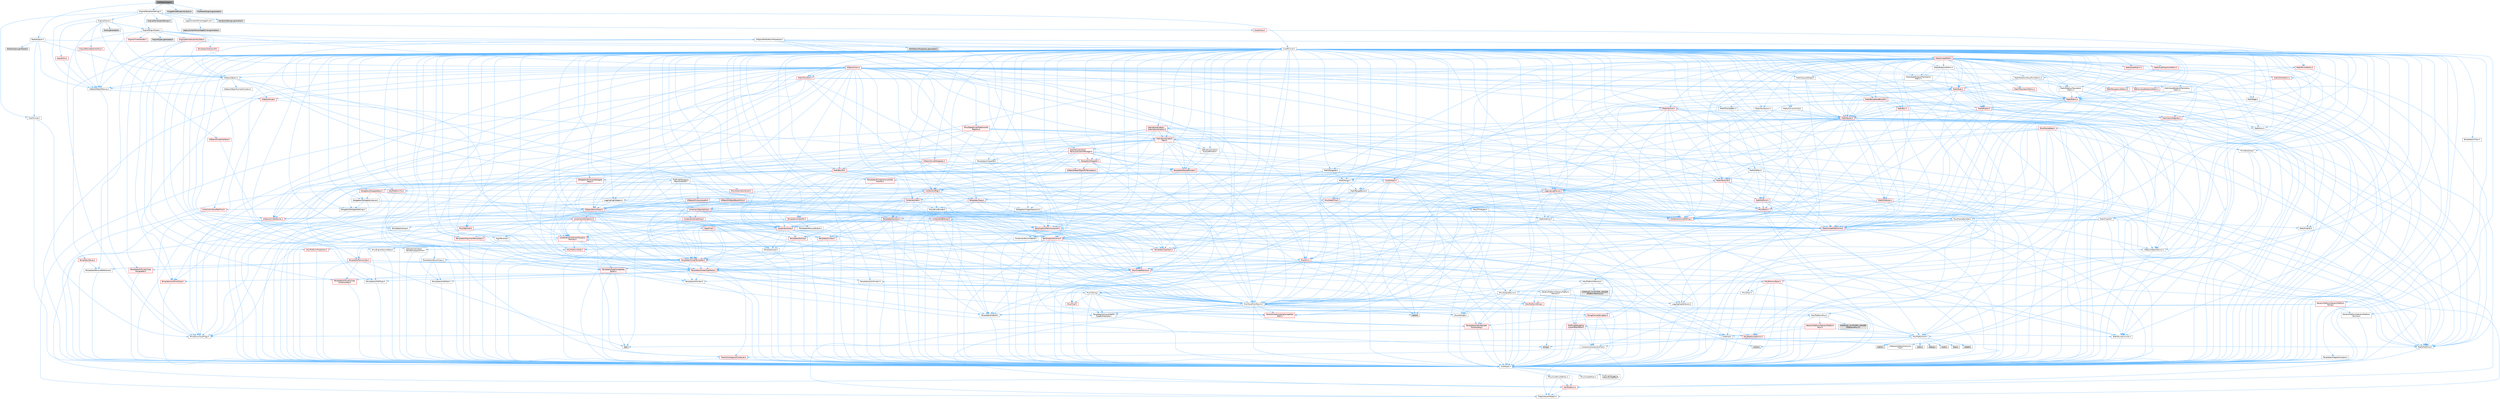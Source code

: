 digraph "FileMediaOutput.h"
{
 // INTERACTIVE_SVG=YES
 // LATEX_PDF_SIZE
  bgcolor="transparent";
  edge [fontname=Helvetica,fontsize=10,labelfontname=Helvetica,labelfontsize=10];
  node [fontname=Helvetica,fontsize=10,shape=box,height=0.2,width=0.4];
  Node1 [id="Node000001",label="FileMediaOutput.h",height=0.2,width=0.4,color="gray40", fillcolor="grey60", style="filled", fontcolor="black",tooltip=" "];
  Node1 -> Node2 [id="edge1_Node000001_Node000002",color="steelblue1",style="solid",tooltip=" "];
  Node2 [id="Node000002",label="MediaOutput.h",height=0.2,width=0.4,color="grey40", fillcolor="white", style="filled",URL="$df/df1/MediaOutput_8h.html",tooltip=" "];
  Node2 -> Node3 [id="edge2_Node000002_Node000003",color="steelblue1",style="solid",tooltip=" "];
  Node3 [id="Node000003",label="CoreMinimal.h",height=0.2,width=0.4,color="grey40", fillcolor="white", style="filled",URL="$d7/d67/CoreMinimal_8h.html",tooltip=" "];
  Node3 -> Node4 [id="edge3_Node000003_Node000004",color="steelblue1",style="solid",tooltip=" "];
  Node4 [id="Node000004",label="CoreTypes.h",height=0.2,width=0.4,color="grey40", fillcolor="white", style="filled",URL="$dc/dec/CoreTypes_8h.html",tooltip=" "];
  Node4 -> Node5 [id="edge4_Node000004_Node000005",color="steelblue1",style="solid",tooltip=" "];
  Node5 [id="Node000005",label="HAL/Platform.h",height=0.2,width=0.4,color="red", fillcolor="#FFF0F0", style="filled",URL="$d9/dd0/Platform_8h.html",tooltip=" "];
  Node5 -> Node9 [id="edge5_Node000005_Node000009",color="steelblue1",style="solid",tooltip=" "];
  Node9 [id="Node000009",label="PreprocessorHelpers.h",height=0.2,width=0.4,color="grey40", fillcolor="white", style="filled",URL="$db/ddb/PreprocessorHelpers_8h.html",tooltip=" "];
  Node4 -> Node15 [id="edge6_Node000004_Node000015",color="steelblue1",style="solid",tooltip=" "];
  Node15 [id="Node000015",label="ProfilingDebugging\l/UMemoryDefines.h",height=0.2,width=0.4,color="grey40", fillcolor="white", style="filled",URL="$d2/da2/UMemoryDefines_8h.html",tooltip=" "];
  Node4 -> Node16 [id="edge7_Node000004_Node000016",color="steelblue1",style="solid",tooltip=" "];
  Node16 [id="Node000016",label="Misc/CoreMiscDefines.h",height=0.2,width=0.4,color="grey40", fillcolor="white", style="filled",URL="$da/d38/CoreMiscDefines_8h.html",tooltip=" "];
  Node16 -> Node5 [id="edge8_Node000016_Node000005",color="steelblue1",style="solid",tooltip=" "];
  Node16 -> Node9 [id="edge9_Node000016_Node000009",color="steelblue1",style="solid",tooltip=" "];
  Node4 -> Node17 [id="edge10_Node000004_Node000017",color="steelblue1",style="solid",tooltip=" "];
  Node17 [id="Node000017",label="Misc/CoreDefines.h",height=0.2,width=0.4,color="grey40", fillcolor="white", style="filled",URL="$d3/dd2/CoreDefines_8h.html",tooltip=" "];
  Node3 -> Node18 [id="edge11_Node000003_Node000018",color="steelblue1",style="solid",tooltip=" "];
  Node18 [id="Node000018",label="CoreFwd.h",height=0.2,width=0.4,color="grey40", fillcolor="white", style="filled",URL="$d1/d1e/CoreFwd_8h.html",tooltip=" "];
  Node18 -> Node4 [id="edge12_Node000018_Node000004",color="steelblue1",style="solid",tooltip=" "];
  Node18 -> Node19 [id="edge13_Node000018_Node000019",color="steelblue1",style="solid",tooltip=" "];
  Node19 [id="Node000019",label="Containers/ContainersFwd.h",height=0.2,width=0.4,color="grey40", fillcolor="white", style="filled",URL="$d4/d0a/ContainersFwd_8h.html",tooltip=" "];
  Node19 -> Node5 [id="edge14_Node000019_Node000005",color="steelblue1",style="solid",tooltip=" "];
  Node19 -> Node4 [id="edge15_Node000019_Node000004",color="steelblue1",style="solid",tooltip=" "];
  Node19 -> Node20 [id="edge16_Node000019_Node000020",color="steelblue1",style="solid",tooltip=" "];
  Node20 [id="Node000020",label="Traits/IsContiguousContainer.h",height=0.2,width=0.4,color="red", fillcolor="#FFF0F0", style="filled",URL="$d5/d3c/IsContiguousContainer_8h.html",tooltip=" "];
  Node20 -> Node4 [id="edge17_Node000020_Node000004",color="steelblue1",style="solid",tooltip=" "];
  Node18 -> Node23 [id="edge18_Node000018_Node000023",color="steelblue1",style="solid",tooltip=" "];
  Node23 [id="Node000023",label="Math/MathFwd.h",height=0.2,width=0.4,color="grey40", fillcolor="white", style="filled",URL="$d2/d10/MathFwd_8h.html",tooltip=" "];
  Node23 -> Node5 [id="edge19_Node000023_Node000005",color="steelblue1",style="solid",tooltip=" "];
  Node18 -> Node24 [id="edge20_Node000018_Node000024",color="steelblue1",style="solid",tooltip=" "];
  Node24 [id="Node000024",label="UObject/UObjectHierarchy\lFwd.h",height=0.2,width=0.4,color="grey40", fillcolor="white", style="filled",URL="$d3/d13/UObjectHierarchyFwd_8h.html",tooltip=" "];
  Node3 -> Node24 [id="edge21_Node000003_Node000024",color="steelblue1",style="solid",tooltip=" "];
  Node3 -> Node19 [id="edge22_Node000003_Node000019",color="steelblue1",style="solid",tooltip=" "];
  Node3 -> Node25 [id="edge23_Node000003_Node000025",color="steelblue1",style="solid",tooltip=" "];
  Node25 [id="Node000025",label="Misc/VarArgs.h",height=0.2,width=0.4,color="grey40", fillcolor="white", style="filled",URL="$d5/d6f/VarArgs_8h.html",tooltip=" "];
  Node25 -> Node4 [id="edge24_Node000025_Node000004",color="steelblue1",style="solid",tooltip=" "];
  Node3 -> Node26 [id="edge25_Node000003_Node000026",color="steelblue1",style="solid",tooltip=" "];
  Node26 [id="Node000026",label="Logging/LogVerbosity.h",height=0.2,width=0.4,color="grey40", fillcolor="white", style="filled",URL="$d2/d8f/LogVerbosity_8h.html",tooltip=" "];
  Node26 -> Node4 [id="edge26_Node000026_Node000004",color="steelblue1",style="solid",tooltip=" "];
  Node3 -> Node27 [id="edge27_Node000003_Node000027",color="steelblue1",style="solid",tooltip=" "];
  Node27 [id="Node000027",label="Misc/OutputDevice.h",height=0.2,width=0.4,color="grey40", fillcolor="white", style="filled",URL="$d7/d32/OutputDevice_8h.html",tooltip=" "];
  Node27 -> Node18 [id="edge28_Node000027_Node000018",color="steelblue1",style="solid",tooltip=" "];
  Node27 -> Node4 [id="edge29_Node000027_Node000004",color="steelblue1",style="solid",tooltip=" "];
  Node27 -> Node26 [id="edge30_Node000027_Node000026",color="steelblue1",style="solid",tooltip=" "];
  Node27 -> Node25 [id="edge31_Node000027_Node000025",color="steelblue1",style="solid",tooltip=" "];
  Node27 -> Node28 [id="edge32_Node000027_Node000028",color="steelblue1",style="solid",tooltip=" "];
  Node28 [id="Node000028",label="Templates/IsArrayOrRefOf\lTypeByPredicate.h",height=0.2,width=0.4,color="grey40", fillcolor="white", style="filled",URL="$d6/da1/IsArrayOrRefOfTypeByPredicate_8h.html",tooltip=" "];
  Node28 -> Node4 [id="edge33_Node000028_Node000004",color="steelblue1",style="solid",tooltip=" "];
  Node27 -> Node29 [id="edge34_Node000027_Node000029",color="steelblue1",style="solid",tooltip=" "];
  Node29 [id="Node000029",label="Templates/IsValidVariadic\lFunctionArg.h",height=0.2,width=0.4,color="red", fillcolor="#FFF0F0", style="filled",URL="$d0/dc8/IsValidVariadicFunctionArg_8h.html",tooltip=" "];
  Node29 -> Node4 [id="edge35_Node000029_Node000004",color="steelblue1",style="solid",tooltip=" "];
  Node27 -> Node31 [id="edge36_Node000027_Node000031",color="steelblue1",style="solid",tooltip=" "];
  Node31 [id="Node000031",label="Traits/IsCharEncodingCompatible\lWith.h",height=0.2,width=0.4,color="red", fillcolor="#FFF0F0", style="filled",URL="$df/dd1/IsCharEncodingCompatibleWith_8h.html",tooltip=" "];
  Node3 -> Node33 [id="edge37_Node000003_Node000033",color="steelblue1",style="solid",tooltip=" "];
  Node33 [id="Node000033",label="HAL/PlatformCrt.h",height=0.2,width=0.4,color="grey40", fillcolor="white", style="filled",URL="$d8/d75/PlatformCrt_8h.html",tooltip=" "];
  Node33 -> Node34 [id="edge38_Node000033_Node000034",color="steelblue1",style="solid",tooltip=" "];
  Node34 [id="Node000034",label="new",height=0.2,width=0.4,color="grey60", fillcolor="#E0E0E0", style="filled",tooltip=" "];
  Node33 -> Node35 [id="edge39_Node000033_Node000035",color="steelblue1",style="solid",tooltip=" "];
  Node35 [id="Node000035",label="wchar.h",height=0.2,width=0.4,color="grey60", fillcolor="#E0E0E0", style="filled",tooltip=" "];
  Node33 -> Node36 [id="edge40_Node000033_Node000036",color="steelblue1",style="solid",tooltip=" "];
  Node36 [id="Node000036",label="stddef.h",height=0.2,width=0.4,color="grey60", fillcolor="#E0E0E0", style="filled",tooltip=" "];
  Node33 -> Node37 [id="edge41_Node000033_Node000037",color="steelblue1",style="solid",tooltip=" "];
  Node37 [id="Node000037",label="stdlib.h",height=0.2,width=0.4,color="grey60", fillcolor="#E0E0E0", style="filled",tooltip=" "];
  Node33 -> Node38 [id="edge42_Node000033_Node000038",color="steelblue1",style="solid",tooltip=" "];
  Node38 [id="Node000038",label="stdio.h",height=0.2,width=0.4,color="grey60", fillcolor="#E0E0E0", style="filled",tooltip=" "];
  Node33 -> Node39 [id="edge43_Node000033_Node000039",color="steelblue1",style="solid",tooltip=" "];
  Node39 [id="Node000039",label="stdarg.h",height=0.2,width=0.4,color="grey60", fillcolor="#E0E0E0", style="filled",tooltip=" "];
  Node33 -> Node40 [id="edge44_Node000033_Node000040",color="steelblue1",style="solid",tooltip=" "];
  Node40 [id="Node000040",label="math.h",height=0.2,width=0.4,color="grey60", fillcolor="#E0E0E0", style="filled",tooltip=" "];
  Node33 -> Node41 [id="edge45_Node000033_Node000041",color="steelblue1",style="solid",tooltip=" "];
  Node41 [id="Node000041",label="float.h",height=0.2,width=0.4,color="grey60", fillcolor="#E0E0E0", style="filled",tooltip=" "];
  Node33 -> Node42 [id="edge46_Node000033_Node000042",color="steelblue1",style="solid",tooltip=" "];
  Node42 [id="Node000042",label="string.h",height=0.2,width=0.4,color="grey60", fillcolor="#E0E0E0", style="filled",tooltip=" "];
  Node3 -> Node43 [id="edge47_Node000003_Node000043",color="steelblue1",style="solid",tooltip=" "];
  Node43 [id="Node000043",label="HAL/PlatformMisc.h",height=0.2,width=0.4,color="grey40", fillcolor="white", style="filled",URL="$d0/df5/PlatformMisc_8h.html",tooltip=" "];
  Node43 -> Node4 [id="edge48_Node000043_Node000004",color="steelblue1",style="solid",tooltip=" "];
  Node43 -> Node44 [id="edge49_Node000043_Node000044",color="steelblue1",style="solid",tooltip=" "];
  Node44 [id="Node000044",label="GenericPlatform/GenericPlatform\lMisc.h",height=0.2,width=0.4,color="red", fillcolor="#FFF0F0", style="filled",URL="$db/d9a/GenericPlatformMisc_8h.html",tooltip=" "];
  Node44 -> Node18 [id="edge50_Node000044_Node000018",color="steelblue1",style="solid",tooltip=" "];
  Node44 -> Node4 [id="edge51_Node000044_Node000004",color="steelblue1",style="solid",tooltip=" "];
  Node44 -> Node33 [id="edge52_Node000044_Node000033",color="steelblue1",style="solid",tooltip=" "];
  Node44 -> Node48 [id="edge53_Node000044_Node000048",color="steelblue1",style="solid",tooltip=" "];
  Node48 [id="Node000048",label="Math/NumericLimits.h",height=0.2,width=0.4,color="grey40", fillcolor="white", style="filled",URL="$df/d1b/NumericLimits_8h.html",tooltip=" "];
  Node48 -> Node4 [id="edge54_Node000048_Node000004",color="steelblue1",style="solid",tooltip=" "];
  Node44 -> Node50 [id="edge55_Node000044_Node000050",color="steelblue1",style="solid",tooltip=" "];
  Node50 [id="Node000050",label="Misc/EnumClassFlags.h",height=0.2,width=0.4,color="grey40", fillcolor="white", style="filled",URL="$d8/de7/EnumClassFlags_8h.html",tooltip=" "];
  Node43 -> Node53 [id="edge56_Node000043_Node000053",color="steelblue1",style="solid",tooltip=" "];
  Node53 [id="Node000053",label="COMPILED_PLATFORM_HEADER\l(PlatformMisc.h)",height=0.2,width=0.4,color="grey60", fillcolor="#E0E0E0", style="filled",tooltip=" "];
  Node43 -> Node54 [id="edge57_Node000043_Node000054",color="steelblue1",style="solid",tooltip=" "];
  Node54 [id="Node000054",label="ProfilingDebugging\l/CpuProfilerTrace.h",height=0.2,width=0.4,color="red", fillcolor="#FFF0F0", style="filled",URL="$da/dcb/CpuProfilerTrace_8h.html",tooltip=" "];
  Node54 -> Node4 [id="edge58_Node000054_Node000004",color="steelblue1",style="solid",tooltip=" "];
  Node54 -> Node19 [id="edge59_Node000054_Node000019",color="steelblue1",style="solid",tooltip=" "];
  Node54 -> Node55 [id="edge60_Node000054_Node000055",color="steelblue1",style="solid",tooltip=" "];
  Node55 [id="Node000055",label="HAL/PlatformAtomics.h",height=0.2,width=0.4,color="red", fillcolor="#FFF0F0", style="filled",URL="$d3/d36/PlatformAtomics_8h.html",tooltip=" "];
  Node55 -> Node4 [id="edge61_Node000055_Node000004",color="steelblue1",style="solid",tooltip=" "];
  Node54 -> Node9 [id="edge62_Node000054_Node000009",color="steelblue1",style="solid",tooltip=" "];
  Node3 -> Node62 [id="edge63_Node000003_Node000062",color="steelblue1",style="solid",tooltip=" "];
  Node62 [id="Node000062",label="Misc/AssertionMacros.h",height=0.2,width=0.4,color="grey40", fillcolor="white", style="filled",URL="$d0/dfa/AssertionMacros_8h.html",tooltip=" "];
  Node62 -> Node4 [id="edge64_Node000062_Node000004",color="steelblue1",style="solid",tooltip=" "];
  Node62 -> Node5 [id="edge65_Node000062_Node000005",color="steelblue1",style="solid",tooltip=" "];
  Node62 -> Node43 [id="edge66_Node000062_Node000043",color="steelblue1",style="solid",tooltip=" "];
  Node62 -> Node9 [id="edge67_Node000062_Node000009",color="steelblue1",style="solid",tooltip=" "];
  Node62 -> Node63 [id="edge68_Node000062_Node000063",color="steelblue1",style="solid",tooltip=" "];
  Node63 [id="Node000063",label="Templates/EnableIf.h",height=0.2,width=0.4,color="grey40", fillcolor="white", style="filled",URL="$d7/d60/EnableIf_8h.html",tooltip=" "];
  Node63 -> Node4 [id="edge69_Node000063_Node000004",color="steelblue1",style="solid",tooltip=" "];
  Node62 -> Node28 [id="edge70_Node000062_Node000028",color="steelblue1",style="solid",tooltip=" "];
  Node62 -> Node29 [id="edge71_Node000062_Node000029",color="steelblue1",style="solid",tooltip=" "];
  Node62 -> Node31 [id="edge72_Node000062_Node000031",color="steelblue1",style="solid",tooltip=" "];
  Node62 -> Node25 [id="edge73_Node000062_Node000025",color="steelblue1",style="solid",tooltip=" "];
  Node62 -> Node64 [id="edge74_Node000062_Node000064",color="steelblue1",style="solid",tooltip=" "];
  Node64 [id="Node000064",label="String/FormatStringSan.h",height=0.2,width=0.4,color="red", fillcolor="#FFF0F0", style="filled",URL="$d3/d8b/FormatStringSan_8h.html",tooltip=" "];
  Node64 -> Node4 [id="edge75_Node000064_Node000004",color="steelblue1",style="solid",tooltip=" "];
  Node64 -> Node29 [id="edge76_Node000064_Node000029",color="steelblue1",style="solid",tooltip=" "];
  Node64 -> Node19 [id="edge77_Node000064_Node000019",color="steelblue1",style="solid",tooltip=" "];
  Node62 -> Node70 [id="edge78_Node000062_Node000070",color="steelblue1",style="solid",tooltip=" "];
  Node70 [id="Node000070",label="atomic",height=0.2,width=0.4,color="grey60", fillcolor="#E0E0E0", style="filled",tooltip=" "];
  Node3 -> Node71 [id="edge79_Node000003_Node000071",color="steelblue1",style="solid",tooltip=" "];
  Node71 [id="Node000071",label="Templates/IsPointer.h",height=0.2,width=0.4,color="grey40", fillcolor="white", style="filled",URL="$d7/d05/IsPointer_8h.html",tooltip=" "];
  Node71 -> Node4 [id="edge80_Node000071_Node000004",color="steelblue1",style="solid",tooltip=" "];
  Node3 -> Node72 [id="edge81_Node000003_Node000072",color="steelblue1",style="solid",tooltip=" "];
  Node72 [id="Node000072",label="HAL/PlatformMemory.h",height=0.2,width=0.4,color="grey40", fillcolor="white", style="filled",URL="$de/d68/PlatformMemory_8h.html",tooltip=" "];
  Node72 -> Node4 [id="edge82_Node000072_Node000004",color="steelblue1",style="solid",tooltip=" "];
  Node72 -> Node73 [id="edge83_Node000072_Node000073",color="steelblue1",style="solid",tooltip=" "];
  Node73 [id="Node000073",label="GenericPlatform/GenericPlatform\lMemory.h",height=0.2,width=0.4,color="grey40", fillcolor="white", style="filled",URL="$dd/d22/GenericPlatformMemory_8h.html",tooltip=" "];
  Node73 -> Node18 [id="edge84_Node000073_Node000018",color="steelblue1",style="solid",tooltip=" "];
  Node73 -> Node4 [id="edge85_Node000073_Node000004",color="steelblue1",style="solid",tooltip=" "];
  Node73 -> Node74 [id="edge86_Node000073_Node000074",color="steelblue1",style="solid",tooltip=" "];
  Node74 [id="Node000074",label="HAL/PlatformString.h",height=0.2,width=0.4,color="red", fillcolor="#FFF0F0", style="filled",URL="$db/db5/PlatformString_8h.html",tooltip=" "];
  Node74 -> Node4 [id="edge87_Node000074_Node000004",color="steelblue1",style="solid",tooltip=" "];
  Node73 -> Node42 [id="edge88_Node000073_Node000042",color="steelblue1",style="solid",tooltip=" "];
  Node73 -> Node35 [id="edge89_Node000073_Node000035",color="steelblue1",style="solid",tooltip=" "];
  Node72 -> Node76 [id="edge90_Node000072_Node000076",color="steelblue1",style="solid",tooltip=" "];
  Node76 [id="Node000076",label="COMPILED_PLATFORM_HEADER\l(PlatformMemory.h)",height=0.2,width=0.4,color="grey60", fillcolor="#E0E0E0", style="filled",tooltip=" "];
  Node3 -> Node55 [id="edge91_Node000003_Node000055",color="steelblue1",style="solid",tooltip=" "];
  Node3 -> Node77 [id="edge92_Node000003_Node000077",color="steelblue1",style="solid",tooltip=" "];
  Node77 [id="Node000077",label="Misc/Exec.h",height=0.2,width=0.4,color="grey40", fillcolor="white", style="filled",URL="$de/ddb/Exec_8h.html",tooltip=" "];
  Node77 -> Node4 [id="edge93_Node000077_Node000004",color="steelblue1",style="solid",tooltip=" "];
  Node77 -> Node62 [id="edge94_Node000077_Node000062",color="steelblue1",style="solid",tooltip=" "];
  Node3 -> Node78 [id="edge95_Node000003_Node000078",color="steelblue1",style="solid",tooltip=" "];
  Node78 [id="Node000078",label="HAL/MemoryBase.h",height=0.2,width=0.4,color="red", fillcolor="#FFF0F0", style="filled",URL="$d6/d9f/MemoryBase_8h.html",tooltip=" "];
  Node78 -> Node4 [id="edge96_Node000078_Node000004",color="steelblue1",style="solid",tooltip=" "];
  Node78 -> Node55 [id="edge97_Node000078_Node000055",color="steelblue1",style="solid",tooltip=" "];
  Node78 -> Node33 [id="edge98_Node000078_Node000033",color="steelblue1",style="solid",tooltip=" "];
  Node78 -> Node77 [id="edge99_Node000078_Node000077",color="steelblue1",style="solid",tooltip=" "];
  Node78 -> Node27 [id="edge100_Node000078_Node000027",color="steelblue1",style="solid",tooltip=" "];
  Node3 -> Node88 [id="edge101_Node000003_Node000088",color="steelblue1",style="solid",tooltip=" "];
  Node88 [id="Node000088",label="HAL/UnrealMemory.h",height=0.2,width=0.4,color="red", fillcolor="#FFF0F0", style="filled",URL="$d9/d96/UnrealMemory_8h.html",tooltip=" "];
  Node88 -> Node4 [id="edge102_Node000088_Node000004",color="steelblue1",style="solid",tooltip=" "];
  Node88 -> Node73 [id="edge103_Node000088_Node000073",color="steelblue1",style="solid",tooltip=" "];
  Node88 -> Node78 [id="edge104_Node000088_Node000078",color="steelblue1",style="solid",tooltip=" "];
  Node88 -> Node72 [id="edge105_Node000088_Node000072",color="steelblue1",style="solid",tooltip=" "];
  Node88 -> Node71 [id="edge106_Node000088_Node000071",color="steelblue1",style="solid",tooltip=" "];
  Node3 -> Node90 [id="edge107_Node000003_Node000090",color="steelblue1",style="solid",tooltip=" "];
  Node90 [id="Node000090",label="Templates/IsArithmetic.h",height=0.2,width=0.4,color="grey40", fillcolor="white", style="filled",URL="$d2/d5d/IsArithmetic_8h.html",tooltip=" "];
  Node90 -> Node4 [id="edge108_Node000090_Node000004",color="steelblue1",style="solid",tooltip=" "];
  Node3 -> Node84 [id="edge109_Node000003_Node000084",color="steelblue1",style="solid",tooltip=" "];
  Node84 [id="Node000084",label="Templates/AndOrNot.h",height=0.2,width=0.4,color="grey40", fillcolor="white", style="filled",URL="$db/d0a/AndOrNot_8h.html",tooltip=" "];
  Node84 -> Node4 [id="edge110_Node000084_Node000004",color="steelblue1",style="solid",tooltip=" "];
  Node3 -> Node91 [id="edge111_Node000003_Node000091",color="steelblue1",style="solid",tooltip=" "];
  Node91 [id="Node000091",label="Templates/IsPODType.h",height=0.2,width=0.4,color="grey40", fillcolor="white", style="filled",URL="$d7/db1/IsPODType_8h.html",tooltip=" "];
  Node91 -> Node4 [id="edge112_Node000091_Node000004",color="steelblue1",style="solid",tooltip=" "];
  Node3 -> Node92 [id="edge113_Node000003_Node000092",color="steelblue1",style="solid",tooltip=" "];
  Node92 [id="Node000092",label="Templates/IsUECoreType.h",height=0.2,width=0.4,color="red", fillcolor="#FFF0F0", style="filled",URL="$d1/db8/IsUECoreType_8h.html",tooltip=" "];
  Node92 -> Node4 [id="edge114_Node000092_Node000004",color="steelblue1",style="solid",tooltip=" "];
  Node3 -> Node85 [id="edge115_Node000003_Node000085",color="steelblue1",style="solid",tooltip=" "];
  Node85 [id="Node000085",label="Templates/IsTriviallyCopy\lConstructible.h",height=0.2,width=0.4,color="red", fillcolor="#FFF0F0", style="filled",URL="$d3/d78/IsTriviallyCopyConstructible_8h.html",tooltip=" "];
  Node85 -> Node4 [id="edge116_Node000085_Node000004",color="steelblue1",style="solid",tooltip=" "];
  Node3 -> Node93 [id="edge117_Node000003_Node000093",color="steelblue1",style="solid",tooltip=" "];
  Node93 [id="Node000093",label="Templates/UnrealTypeTraits.h",height=0.2,width=0.4,color="red", fillcolor="#FFF0F0", style="filled",URL="$d2/d2d/UnrealTypeTraits_8h.html",tooltip=" "];
  Node93 -> Node4 [id="edge118_Node000093_Node000004",color="steelblue1",style="solid",tooltip=" "];
  Node93 -> Node71 [id="edge119_Node000093_Node000071",color="steelblue1",style="solid",tooltip=" "];
  Node93 -> Node62 [id="edge120_Node000093_Node000062",color="steelblue1",style="solid",tooltip=" "];
  Node93 -> Node84 [id="edge121_Node000093_Node000084",color="steelblue1",style="solid",tooltip=" "];
  Node93 -> Node63 [id="edge122_Node000093_Node000063",color="steelblue1",style="solid",tooltip=" "];
  Node93 -> Node90 [id="edge123_Node000093_Node000090",color="steelblue1",style="solid",tooltip=" "];
  Node93 -> Node91 [id="edge124_Node000093_Node000091",color="steelblue1",style="solid",tooltip=" "];
  Node93 -> Node92 [id="edge125_Node000093_Node000092",color="steelblue1",style="solid",tooltip=" "];
  Node93 -> Node85 [id="edge126_Node000093_Node000085",color="steelblue1",style="solid",tooltip=" "];
  Node3 -> Node63 [id="edge127_Node000003_Node000063",color="steelblue1",style="solid",tooltip=" "];
  Node3 -> Node95 [id="edge128_Node000003_Node000095",color="steelblue1",style="solid",tooltip=" "];
  Node95 [id="Node000095",label="Templates/RemoveReference.h",height=0.2,width=0.4,color="grey40", fillcolor="white", style="filled",URL="$da/dbe/RemoveReference_8h.html",tooltip=" "];
  Node95 -> Node4 [id="edge129_Node000095_Node000004",color="steelblue1",style="solid",tooltip=" "];
  Node3 -> Node96 [id="edge130_Node000003_Node000096",color="steelblue1",style="solid",tooltip=" "];
  Node96 [id="Node000096",label="Templates/IntegralConstant.h",height=0.2,width=0.4,color="grey40", fillcolor="white", style="filled",URL="$db/d1b/IntegralConstant_8h.html",tooltip=" "];
  Node96 -> Node4 [id="edge131_Node000096_Node000004",color="steelblue1",style="solid",tooltip=" "];
  Node3 -> Node97 [id="edge132_Node000003_Node000097",color="steelblue1",style="solid",tooltip=" "];
  Node97 [id="Node000097",label="Templates/IsClass.h",height=0.2,width=0.4,color="grey40", fillcolor="white", style="filled",URL="$db/dcb/IsClass_8h.html",tooltip=" "];
  Node97 -> Node4 [id="edge133_Node000097_Node000004",color="steelblue1",style="solid",tooltip=" "];
  Node3 -> Node98 [id="edge134_Node000003_Node000098",color="steelblue1",style="solid",tooltip=" "];
  Node98 [id="Node000098",label="Templates/TypeCompatible\lBytes.h",height=0.2,width=0.4,color="red", fillcolor="#FFF0F0", style="filled",URL="$df/d0a/TypeCompatibleBytes_8h.html",tooltip=" "];
  Node98 -> Node4 [id="edge135_Node000098_Node000004",color="steelblue1",style="solid",tooltip=" "];
  Node98 -> Node42 [id="edge136_Node000098_Node000042",color="steelblue1",style="solid",tooltip=" "];
  Node98 -> Node34 [id="edge137_Node000098_Node000034",color="steelblue1",style="solid",tooltip=" "];
  Node3 -> Node20 [id="edge138_Node000003_Node000020",color="steelblue1",style="solid",tooltip=" "];
  Node3 -> Node99 [id="edge139_Node000003_Node000099",color="steelblue1",style="solid",tooltip=" "];
  Node99 [id="Node000099",label="Templates/UnrealTemplate.h",height=0.2,width=0.4,color="red", fillcolor="#FFF0F0", style="filled",URL="$d4/d24/UnrealTemplate_8h.html",tooltip=" "];
  Node99 -> Node4 [id="edge140_Node000099_Node000004",color="steelblue1",style="solid",tooltip=" "];
  Node99 -> Node71 [id="edge141_Node000099_Node000071",color="steelblue1",style="solid",tooltip=" "];
  Node99 -> Node88 [id="edge142_Node000099_Node000088",color="steelblue1",style="solid",tooltip=" "];
  Node99 -> Node93 [id="edge143_Node000099_Node000093",color="steelblue1",style="solid",tooltip=" "];
  Node99 -> Node95 [id="edge144_Node000099_Node000095",color="steelblue1",style="solid",tooltip=" "];
  Node99 -> Node98 [id="edge145_Node000099_Node000098",color="steelblue1",style="solid",tooltip=" "];
  Node99 -> Node20 [id="edge146_Node000099_Node000020",color="steelblue1",style="solid",tooltip=" "];
  Node3 -> Node48 [id="edge147_Node000003_Node000048",color="steelblue1",style="solid",tooltip=" "];
  Node3 -> Node103 [id="edge148_Node000003_Node000103",color="steelblue1",style="solid",tooltip=" "];
  Node103 [id="Node000103",label="HAL/PlatformMath.h",height=0.2,width=0.4,color="red", fillcolor="#FFF0F0", style="filled",URL="$dc/d53/PlatformMath_8h.html",tooltip=" "];
  Node103 -> Node4 [id="edge149_Node000103_Node000004",color="steelblue1",style="solid",tooltip=" "];
  Node3 -> Node86 [id="edge150_Node000003_Node000086",color="steelblue1",style="solid",tooltip=" "];
  Node86 [id="Node000086",label="Templates/IsTriviallyCopy\lAssignable.h",height=0.2,width=0.4,color="red", fillcolor="#FFF0F0", style="filled",URL="$d2/df2/IsTriviallyCopyAssignable_8h.html",tooltip=" "];
  Node86 -> Node4 [id="edge151_Node000086_Node000004",color="steelblue1",style="solid",tooltip=" "];
  Node3 -> Node111 [id="edge152_Node000003_Node000111",color="steelblue1",style="solid",tooltip=" "];
  Node111 [id="Node000111",label="Templates/MemoryOps.h",height=0.2,width=0.4,color="red", fillcolor="#FFF0F0", style="filled",URL="$db/dea/MemoryOps_8h.html",tooltip=" "];
  Node111 -> Node4 [id="edge153_Node000111_Node000004",color="steelblue1",style="solid",tooltip=" "];
  Node111 -> Node88 [id="edge154_Node000111_Node000088",color="steelblue1",style="solid",tooltip=" "];
  Node111 -> Node86 [id="edge155_Node000111_Node000086",color="steelblue1",style="solid",tooltip=" "];
  Node111 -> Node85 [id="edge156_Node000111_Node000085",color="steelblue1",style="solid",tooltip=" "];
  Node111 -> Node93 [id="edge157_Node000111_Node000093",color="steelblue1",style="solid",tooltip=" "];
  Node111 -> Node34 [id="edge158_Node000111_Node000034",color="steelblue1",style="solid",tooltip=" "];
  Node3 -> Node112 [id="edge159_Node000003_Node000112",color="steelblue1",style="solid",tooltip=" "];
  Node112 [id="Node000112",label="Containers/ContainerAllocation\lPolicies.h",height=0.2,width=0.4,color="red", fillcolor="#FFF0F0", style="filled",URL="$d7/dff/ContainerAllocationPolicies_8h.html",tooltip=" "];
  Node112 -> Node4 [id="edge160_Node000112_Node000004",color="steelblue1",style="solid",tooltip=" "];
  Node112 -> Node112 [id="edge161_Node000112_Node000112",color="steelblue1",style="solid",tooltip=" "];
  Node112 -> Node103 [id="edge162_Node000112_Node000103",color="steelblue1",style="solid",tooltip=" "];
  Node112 -> Node88 [id="edge163_Node000112_Node000088",color="steelblue1",style="solid",tooltip=" "];
  Node112 -> Node48 [id="edge164_Node000112_Node000048",color="steelblue1",style="solid",tooltip=" "];
  Node112 -> Node62 [id="edge165_Node000112_Node000062",color="steelblue1",style="solid",tooltip=" "];
  Node112 -> Node111 [id="edge166_Node000112_Node000111",color="steelblue1",style="solid",tooltip=" "];
  Node112 -> Node98 [id="edge167_Node000112_Node000098",color="steelblue1",style="solid",tooltip=" "];
  Node3 -> Node115 [id="edge168_Node000003_Node000115",color="steelblue1",style="solid",tooltip=" "];
  Node115 [id="Node000115",label="Templates/IsEnumClass.h",height=0.2,width=0.4,color="grey40", fillcolor="white", style="filled",URL="$d7/d15/IsEnumClass_8h.html",tooltip=" "];
  Node115 -> Node4 [id="edge169_Node000115_Node000004",color="steelblue1",style="solid",tooltip=" "];
  Node115 -> Node84 [id="edge170_Node000115_Node000084",color="steelblue1",style="solid",tooltip=" "];
  Node3 -> Node116 [id="edge171_Node000003_Node000116",color="steelblue1",style="solid",tooltip=" "];
  Node116 [id="Node000116",label="HAL/PlatformProperties.h",height=0.2,width=0.4,color="red", fillcolor="#FFF0F0", style="filled",URL="$d9/db0/PlatformProperties_8h.html",tooltip=" "];
  Node116 -> Node4 [id="edge172_Node000116_Node000004",color="steelblue1",style="solid",tooltip=" "];
  Node3 -> Node119 [id="edge173_Node000003_Node000119",color="steelblue1",style="solid",tooltip=" "];
  Node119 [id="Node000119",label="Misc/EngineVersionBase.h",height=0.2,width=0.4,color="grey40", fillcolor="white", style="filled",URL="$d5/d2b/EngineVersionBase_8h.html",tooltip=" "];
  Node119 -> Node4 [id="edge174_Node000119_Node000004",color="steelblue1",style="solid",tooltip=" "];
  Node3 -> Node120 [id="edge175_Node000003_Node000120",color="steelblue1",style="solid",tooltip=" "];
  Node120 [id="Node000120",label="Internationalization\l/TextNamespaceFwd.h",height=0.2,width=0.4,color="grey40", fillcolor="white", style="filled",URL="$d8/d97/TextNamespaceFwd_8h.html",tooltip=" "];
  Node120 -> Node4 [id="edge176_Node000120_Node000004",color="steelblue1",style="solid",tooltip=" "];
  Node3 -> Node121 [id="edge177_Node000003_Node000121",color="steelblue1",style="solid",tooltip=" "];
  Node121 [id="Node000121",label="Serialization/Archive.h",height=0.2,width=0.4,color="red", fillcolor="#FFF0F0", style="filled",URL="$d7/d3b/Archive_8h.html",tooltip=" "];
  Node121 -> Node18 [id="edge178_Node000121_Node000018",color="steelblue1",style="solid",tooltip=" "];
  Node121 -> Node4 [id="edge179_Node000121_Node000004",color="steelblue1",style="solid",tooltip=" "];
  Node121 -> Node116 [id="edge180_Node000121_Node000116",color="steelblue1",style="solid",tooltip=" "];
  Node121 -> Node120 [id="edge181_Node000121_Node000120",color="steelblue1",style="solid",tooltip=" "];
  Node121 -> Node23 [id="edge182_Node000121_Node000023",color="steelblue1",style="solid",tooltip=" "];
  Node121 -> Node62 [id="edge183_Node000121_Node000062",color="steelblue1",style="solid",tooltip=" "];
  Node121 -> Node119 [id="edge184_Node000121_Node000119",color="steelblue1",style="solid",tooltip=" "];
  Node121 -> Node25 [id="edge185_Node000121_Node000025",color="steelblue1",style="solid",tooltip=" "];
  Node121 -> Node63 [id="edge186_Node000121_Node000063",color="steelblue1",style="solid",tooltip=" "];
  Node121 -> Node28 [id="edge187_Node000121_Node000028",color="steelblue1",style="solid",tooltip=" "];
  Node121 -> Node115 [id="edge188_Node000121_Node000115",color="steelblue1",style="solid",tooltip=" "];
  Node121 -> Node29 [id="edge189_Node000121_Node000029",color="steelblue1",style="solid",tooltip=" "];
  Node121 -> Node99 [id="edge190_Node000121_Node000099",color="steelblue1",style="solid",tooltip=" "];
  Node121 -> Node31 [id="edge191_Node000121_Node000031",color="steelblue1",style="solid",tooltip=" "];
  Node121 -> Node124 [id="edge192_Node000121_Node000124",color="steelblue1",style="solid",tooltip=" "];
  Node124 [id="Node000124",label="UObject/ObjectVersion.h",height=0.2,width=0.4,color="grey40", fillcolor="white", style="filled",URL="$da/d63/ObjectVersion_8h.html",tooltip=" "];
  Node124 -> Node4 [id="edge193_Node000124_Node000004",color="steelblue1",style="solid",tooltip=" "];
  Node3 -> Node125 [id="edge194_Node000003_Node000125",color="steelblue1",style="solid",tooltip=" "];
  Node125 [id="Node000125",label="Templates/Less.h",height=0.2,width=0.4,color="grey40", fillcolor="white", style="filled",URL="$de/dc8/Less_8h.html",tooltip=" "];
  Node125 -> Node4 [id="edge195_Node000125_Node000004",color="steelblue1",style="solid",tooltip=" "];
  Node125 -> Node99 [id="edge196_Node000125_Node000099",color="steelblue1",style="solid",tooltip=" "];
  Node3 -> Node126 [id="edge197_Node000003_Node000126",color="steelblue1",style="solid",tooltip=" "];
  Node126 [id="Node000126",label="Templates/Sorting.h",height=0.2,width=0.4,color="red", fillcolor="#FFF0F0", style="filled",URL="$d3/d9e/Sorting_8h.html",tooltip=" "];
  Node126 -> Node4 [id="edge198_Node000126_Node000004",color="steelblue1",style="solid",tooltip=" "];
  Node126 -> Node103 [id="edge199_Node000126_Node000103",color="steelblue1",style="solid",tooltip=" "];
  Node126 -> Node125 [id="edge200_Node000126_Node000125",color="steelblue1",style="solid",tooltip=" "];
  Node3 -> Node137 [id="edge201_Node000003_Node000137",color="steelblue1",style="solid",tooltip=" "];
  Node137 [id="Node000137",label="Misc/Char.h",height=0.2,width=0.4,color="red", fillcolor="#FFF0F0", style="filled",URL="$d0/d58/Char_8h.html",tooltip=" "];
  Node137 -> Node4 [id="edge202_Node000137_Node000004",color="steelblue1",style="solid",tooltip=" "];
  Node3 -> Node140 [id="edge203_Node000003_Node000140",color="steelblue1",style="solid",tooltip=" "];
  Node140 [id="Node000140",label="GenericPlatform/GenericPlatform\lStricmp.h",height=0.2,width=0.4,color="grey40", fillcolor="white", style="filled",URL="$d2/d86/GenericPlatformStricmp_8h.html",tooltip=" "];
  Node140 -> Node4 [id="edge204_Node000140_Node000004",color="steelblue1",style="solid",tooltip=" "];
  Node3 -> Node141 [id="edge205_Node000003_Node000141",color="steelblue1",style="solid",tooltip=" "];
  Node141 [id="Node000141",label="GenericPlatform/GenericPlatform\lString.h",height=0.2,width=0.4,color="red", fillcolor="#FFF0F0", style="filled",URL="$dd/d20/GenericPlatformString_8h.html",tooltip=" "];
  Node141 -> Node4 [id="edge206_Node000141_Node000004",color="steelblue1",style="solid",tooltip=" "];
  Node141 -> Node140 [id="edge207_Node000141_Node000140",color="steelblue1",style="solid",tooltip=" "];
  Node141 -> Node63 [id="edge208_Node000141_Node000063",color="steelblue1",style="solid",tooltip=" "];
  Node141 -> Node31 [id="edge209_Node000141_Node000031",color="steelblue1",style="solid",tooltip=" "];
  Node3 -> Node74 [id="edge210_Node000003_Node000074",color="steelblue1",style="solid",tooltip=" "];
  Node3 -> Node144 [id="edge211_Node000003_Node000144",color="steelblue1",style="solid",tooltip=" "];
  Node144 [id="Node000144",label="Misc/CString.h",height=0.2,width=0.4,color="grey40", fillcolor="white", style="filled",URL="$d2/d49/CString_8h.html",tooltip=" "];
  Node144 -> Node4 [id="edge212_Node000144_Node000004",color="steelblue1",style="solid",tooltip=" "];
  Node144 -> Node33 [id="edge213_Node000144_Node000033",color="steelblue1",style="solid",tooltip=" "];
  Node144 -> Node74 [id="edge214_Node000144_Node000074",color="steelblue1",style="solid",tooltip=" "];
  Node144 -> Node62 [id="edge215_Node000144_Node000062",color="steelblue1",style="solid",tooltip=" "];
  Node144 -> Node137 [id="edge216_Node000144_Node000137",color="steelblue1",style="solid",tooltip=" "];
  Node144 -> Node25 [id="edge217_Node000144_Node000025",color="steelblue1",style="solid",tooltip=" "];
  Node144 -> Node28 [id="edge218_Node000144_Node000028",color="steelblue1",style="solid",tooltip=" "];
  Node144 -> Node29 [id="edge219_Node000144_Node000029",color="steelblue1",style="solid",tooltip=" "];
  Node144 -> Node31 [id="edge220_Node000144_Node000031",color="steelblue1",style="solid",tooltip=" "];
  Node3 -> Node145 [id="edge221_Node000003_Node000145",color="steelblue1",style="solid",tooltip=" "];
  Node145 [id="Node000145",label="Misc/Crc.h",height=0.2,width=0.4,color="red", fillcolor="#FFF0F0", style="filled",URL="$d4/dd2/Crc_8h.html",tooltip=" "];
  Node145 -> Node4 [id="edge222_Node000145_Node000004",color="steelblue1",style="solid",tooltip=" "];
  Node145 -> Node74 [id="edge223_Node000145_Node000074",color="steelblue1",style="solid",tooltip=" "];
  Node145 -> Node62 [id="edge224_Node000145_Node000062",color="steelblue1",style="solid",tooltip=" "];
  Node145 -> Node144 [id="edge225_Node000145_Node000144",color="steelblue1",style="solid",tooltip=" "];
  Node145 -> Node137 [id="edge226_Node000145_Node000137",color="steelblue1",style="solid",tooltip=" "];
  Node145 -> Node93 [id="edge227_Node000145_Node000093",color="steelblue1",style="solid",tooltip=" "];
  Node3 -> Node136 [id="edge228_Node000003_Node000136",color="steelblue1",style="solid",tooltip=" "];
  Node136 [id="Node000136",label="Math/UnrealMathUtility.h",height=0.2,width=0.4,color="red", fillcolor="#FFF0F0", style="filled",URL="$db/db8/UnrealMathUtility_8h.html",tooltip=" "];
  Node136 -> Node4 [id="edge229_Node000136_Node000004",color="steelblue1",style="solid",tooltip=" "];
  Node136 -> Node62 [id="edge230_Node000136_Node000062",color="steelblue1",style="solid",tooltip=" "];
  Node136 -> Node103 [id="edge231_Node000136_Node000103",color="steelblue1",style="solid",tooltip=" "];
  Node136 -> Node23 [id="edge232_Node000136_Node000023",color="steelblue1",style="solid",tooltip=" "];
  Node3 -> Node146 [id="edge233_Node000003_Node000146",color="steelblue1",style="solid",tooltip=" "];
  Node146 [id="Node000146",label="Containers/UnrealString.h",height=0.2,width=0.4,color="red", fillcolor="#FFF0F0", style="filled",URL="$d5/dba/UnrealString_8h.html",tooltip=" "];
  Node3 -> Node150 [id="edge234_Node000003_Node000150",color="steelblue1",style="solid",tooltip=" "];
  Node150 [id="Node000150",label="Containers/Array.h",height=0.2,width=0.4,color="red", fillcolor="#FFF0F0", style="filled",URL="$df/dd0/Array_8h.html",tooltip=" "];
  Node150 -> Node4 [id="edge235_Node000150_Node000004",color="steelblue1",style="solid",tooltip=" "];
  Node150 -> Node62 [id="edge236_Node000150_Node000062",color="steelblue1",style="solid",tooltip=" "];
  Node150 -> Node88 [id="edge237_Node000150_Node000088",color="steelblue1",style="solid",tooltip=" "];
  Node150 -> Node93 [id="edge238_Node000150_Node000093",color="steelblue1",style="solid",tooltip=" "];
  Node150 -> Node99 [id="edge239_Node000150_Node000099",color="steelblue1",style="solid",tooltip=" "];
  Node150 -> Node112 [id="edge240_Node000150_Node000112",color="steelblue1",style="solid",tooltip=" "];
  Node150 -> Node121 [id="edge241_Node000150_Node000121",color="steelblue1",style="solid",tooltip=" "];
  Node150 -> Node129 [id="edge242_Node000150_Node000129",color="steelblue1",style="solid",tooltip=" "];
  Node129 [id="Node000129",label="Templates/Invoke.h",height=0.2,width=0.4,color="red", fillcolor="#FFF0F0", style="filled",URL="$d7/deb/Invoke_8h.html",tooltip=" "];
  Node129 -> Node4 [id="edge243_Node000129_Node000004",color="steelblue1",style="solid",tooltip=" "];
  Node129 -> Node99 [id="edge244_Node000129_Node000099",color="steelblue1",style="solid",tooltip=" "];
  Node150 -> Node125 [id="edge245_Node000150_Node000125",color="steelblue1",style="solid",tooltip=" "];
  Node150 -> Node126 [id="edge246_Node000150_Node000126",color="steelblue1",style="solid",tooltip=" "];
  Node150 -> Node173 [id="edge247_Node000150_Node000173",color="steelblue1",style="solid",tooltip=" "];
  Node173 [id="Node000173",label="Templates/AlignmentTemplates.h",height=0.2,width=0.4,color="red", fillcolor="#FFF0F0", style="filled",URL="$dd/d32/AlignmentTemplates_8h.html",tooltip=" "];
  Node173 -> Node4 [id="edge248_Node000173_Node000004",color="steelblue1",style="solid",tooltip=" "];
  Node173 -> Node71 [id="edge249_Node000173_Node000071",color="steelblue1",style="solid",tooltip=" "];
  Node3 -> Node174 [id="edge250_Node000003_Node000174",color="steelblue1",style="solid",tooltip=" "];
  Node174 [id="Node000174",label="Misc/FrameNumber.h",height=0.2,width=0.4,color="grey40", fillcolor="white", style="filled",URL="$dd/dbd/FrameNumber_8h.html",tooltip=" "];
  Node174 -> Node4 [id="edge251_Node000174_Node000004",color="steelblue1",style="solid",tooltip=" "];
  Node174 -> Node48 [id="edge252_Node000174_Node000048",color="steelblue1",style="solid",tooltip=" "];
  Node174 -> Node136 [id="edge253_Node000174_Node000136",color="steelblue1",style="solid",tooltip=" "];
  Node174 -> Node63 [id="edge254_Node000174_Node000063",color="steelblue1",style="solid",tooltip=" "];
  Node174 -> Node93 [id="edge255_Node000174_Node000093",color="steelblue1",style="solid",tooltip=" "];
  Node3 -> Node175 [id="edge256_Node000003_Node000175",color="steelblue1",style="solid",tooltip=" "];
  Node175 [id="Node000175",label="Misc/Timespan.h",height=0.2,width=0.4,color="grey40", fillcolor="white", style="filled",URL="$da/dd9/Timespan_8h.html",tooltip=" "];
  Node175 -> Node4 [id="edge257_Node000175_Node000004",color="steelblue1",style="solid",tooltip=" "];
  Node175 -> Node176 [id="edge258_Node000175_Node000176",color="steelblue1",style="solid",tooltip=" "];
  Node176 [id="Node000176",label="Math/Interval.h",height=0.2,width=0.4,color="grey40", fillcolor="white", style="filled",URL="$d1/d55/Interval_8h.html",tooltip=" "];
  Node176 -> Node4 [id="edge259_Node000176_Node000004",color="steelblue1",style="solid",tooltip=" "];
  Node176 -> Node90 [id="edge260_Node000176_Node000090",color="steelblue1",style="solid",tooltip=" "];
  Node176 -> Node93 [id="edge261_Node000176_Node000093",color="steelblue1",style="solid",tooltip=" "];
  Node176 -> Node48 [id="edge262_Node000176_Node000048",color="steelblue1",style="solid",tooltip=" "];
  Node176 -> Node136 [id="edge263_Node000176_Node000136",color="steelblue1",style="solid",tooltip=" "];
  Node175 -> Node136 [id="edge264_Node000175_Node000136",color="steelblue1",style="solid",tooltip=" "];
  Node175 -> Node62 [id="edge265_Node000175_Node000062",color="steelblue1",style="solid",tooltip=" "];
  Node3 -> Node177 [id="edge266_Node000003_Node000177",color="steelblue1",style="solid",tooltip=" "];
  Node177 [id="Node000177",label="Containers/StringConv.h",height=0.2,width=0.4,color="red", fillcolor="#FFF0F0", style="filled",URL="$d3/ddf/StringConv_8h.html",tooltip=" "];
  Node177 -> Node4 [id="edge267_Node000177_Node000004",color="steelblue1",style="solid",tooltip=" "];
  Node177 -> Node62 [id="edge268_Node000177_Node000062",color="steelblue1",style="solid",tooltip=" "];
  Node177 -> Node112 [id="edge269_Node000177_Node000112",color="steelblue1",style="solid",tooltip=" "];
  Node177 -> Node150 [id="edge270_Node000177_Node000150",color="steelblue1",style="solid",tooltip=" "];
  Node177 -> Node144 [id="edge271_Node000177_Node000144",color="steelblue1",style="solid",tooltip=" "];
  Node177 -> Node178 [id="edge272_Node000177_Node000178",color="steelblue1",style="solid",tooltip=" "];
  Node178 [id="Node000178",label="Templates/IsArray.h",height=0.2,width=0.4,color="grey40", fillcolor="white", style="filled",URL="$d8/d8d/IsArray_8h.html",tooltip=" "];
  Node178 -> Node4 [id="edge273_Node000178_Node000004",color="steelblue1",style="solid",tooltip=" "];
  Node177 -> Node99 [id="edge274_Node000177_Node000099",color="steelblue1",style="solid",tooltip=" "];
  Node177 -> Node93 [id="edge275_Node000177_Node000093",color="steelblue1",style="solid",tooltip=" "];
  Node177 -> Node31 [id="edge276_Node000177_Node000031",color="steelblue1",style="solid",tooltip=" "];
  Node177 -> Node20 [id="edge277_Node000177_Node000020",color="steelblue1",style="solid",tooltip=" "];
  Node3 -> Node179 [id="edge278_Node000003_Node000179",color="steelblue1",style="solid",tooltip=" "];
  Node179 [id="Node000179",label="UObject/UnrealNames.h",height=0.2,width=0.4,color="red", fillcolor="#FFF0F0", style="filled",URL="$d8/db1/UnrealNames_8h.html",tooltip=" "];
  Node179 -> Node4 [id="edge279_Node000179_Node000004",color="steelblue1",style="solid",tooltip=" "];
  Node3 -> Node181 [id="edge280_Node000003_Node000181",color="steelblue1",style="solid",tooltip=" "];
  Node181 [id="Node000181",label="UObject/NameTypes.h",height=0.2,width=0.4,color="red", fillcolor="#FFF0F0", style="filled",URL="$d6/d35/NameTypes_8h.html",tooltip=" "];
  Node181 -> Node4 [id="edge281_Node000181_Node000004",color="steelblue1",style="solid",tooltip=" "];
  Node181 -> Node62 [id="edge282_Node000181_Node000062",color="steelblue1",style="solid",tooltip=" "];
  Node181 -> Node88 [id="edge283_Node000181_Node000088",color="steelblue1",style="solid",tooltip=" "];
  Node181 -> Node93 [id="edge284_Node000181_Node000093",color="steelblue1",style="solid",tooltip=" "];
  Node181 -> Node99 [id="edge285_Node000181_Node000099",color="steelblue1",style="solid",tooltip=" "];
  Node181 -> Node146 [id="edge286_Node000181_Node000146",color="steelblue1",style="solid",tooltip=" "];
  Node181 -> Node177 [id="edge287_Node000181_Node000177",color="steelblue1",style="solid",tooltip=" "];
  Node181 -> Node179 [id="edge288_Node000181_Node000179",color="steelblue1",style="solid",tooltip=" "];
  Node181 -> Node158 [id="edge289_Node000181_Node000158",color="steelblue1",style="solid",tooltip=" "];
  Node158 [id="Node000158",label="Serialization/MemoryLayout.h",height=0.2,width=0.4,color="red", fillcolor="#FFF0F0", style="filled",URL="$d7/d66/MemoryLayout_8h.html",tooltip=" "];
  Node158 -> Node161 [id="edge290_Node000158_Node000161",color="steelblue1",style="solid",tooltip=" "];
  Node161 [id="Node000161",label="Containers/EnumAsByte.h",height=0.2,width=0.4,color="grey40", fillcolor="white", style="filled",URL="$d6/d9a/EnumAsByte_8h.html",tooltip=" "];
  Node161 -> Node4 [id="edge291_Node000161_Node000004",color="steelblue1",style="solid",tooltip=" "];
  Node161 -> Node91 [id="edge292_Node000161_Node000091",color="steelblue1",style="solid",tooltip=" "];
  Node161 -> Node162 [id="edge293_Node000161_Node000162",color="steelblue1",style="solid",tooltip=" "];
  Node162 [id="Node000162",label="Templates/TypeHash.h",height=0.2,width=0.4,color="red", fillcolor="#FFF0F0", style="filled",URL="$d1/d62/TypeHash_8h.html",tooltip=" "];
  Node162 -> Node4 [id="edge294_Node000162_Node000004",color="steelblue1",style="solid",tooltip=" "];
  Node162 -> Node145 [id="edge295_Node000162_Node000145",color="steelblue1",style="solid",tooltip=" "];
  Node158 -> Node88 [id="edge296_Node000158_Node000088",color="steelblue1",style="solid",tooltip=" "];
  Node158 -> Node63 [id="edge297_Node000158_Node000063",color="steelblue1",style="solid",tooltip=" "];
  Node158 -> Node99 [id="edge298_Node000158_Node000099",color="steelblue1",style="solid",tooltip=" "];
  Node3 -> Node189 [id="edge299_Node000003_Node000189",color="steelblue1",style="solid",tooltip=" "];
  Node189 [id="Node000189",label="Misc/Parse.h",height=0.2,width=0.4,color="red", fillcolor="#FFF0F0", style="filled",URL="$dc/d71/Parse_8h.html",tooltip=" "];
  Node189 -> Node146 [id="edge300_Node000189_Node000146",color="steelblue1",style="solid",tooltip=" "];
  Node189 -> Node4 [id="edge301_Node000189_Node000004",color="steelblue1",style="solid",tooltip=" "];
  Node189 -> Node33 [id="edge302_Node000189_Node000033",color="steelblue1",style="solid",tooltip=" "];
  Node189 -> Node50 [id="edge303_Node000189_Node000050",color="steelblue1",style="solid",tooltip=" "];
  Node189 -> Node190 [id="edge304_Node000189_Node000190",color="steelblue1",style="solid",tooltip=" "];
  Node190 [id="Node000190",label="Templates/Function.h",height=0.2,width=0.4,color="red", fillcolor="#FFF0F0", style="filled",URL="$df/df5/Function_8h.html",tooltip=" "];
  Node190 -> Node4 [id="edge305_Node000190_Node000004",color="steelblue1",style="solid",tooltip=" "];
  Node190 -> Node62 [id="edge306_Node000190_Node000062",color="steelblue1",style="solid",tooltip=" "];
  Node190 -> Node88 [id="edge307_Node000190_Node000088",color="steelblue1",style="solid",tooltip=" "];
  Node190 -> Node93 [id="edge308_Node000190_Node000093",color="steelblue1",style="solid",tooltip=" "];
  Node190 -> Node129 [id="edge309_Node000190_Node000129",color="steelblue1",style="solid",tooltip=" "];
  Node190 -> Node99 [id="edge310_Node000190_Node000099",color="steelblue1",style="solid",tooltip=" "];
  Node190 -> Node136 [id="edge311_Node000190_Node000136",color="steelblue1",style="solid",tooltip=" "];
  Node190 -> Node34 [id="edge312_Node000190_Node000034",color="steelblue1",style="solid",tooltip=" "];
  Node3 -> Node173 [id="edge313_Node000003_Node000173",color="steelblue1",style="solid",tooltip=" "];
  Node3 -> Node192 [id="edge314_Node000003_Node000192",color="steelblue1",style="solid",tooltip=" "];
  Node192 [id="Node000192",label="Misc/StructBuilder.h",height=0.2,width=0.4,color="grey40", fillcolor="white", style="filled",URL="$d9/db3/StructBuilder_8h.html",tooltip=" "];
  Node192 -> Node4 [id="edge315_Node000192_Node000004",color="steelblue1",style="solid",tooltip=" "];
  Node192 -> Node136 [id="edge316_Node000192_Node000136",color="steelblue1",style="solid",tooltip=" "];
  Node192 -> Node173 [id="edge317_Node000192_Node000173",color="steelblue1",style="solid",tooltip=" "];
  Node3 -> Node105 [id="edge318_Node000003_Node000105",color="steelblue1",style="solid",tooltip=" "];
  Node105 [id="Node000105",label="Templates/Decay.h",height=0.2,width=0.4,color="red", fillcolor="#FFF0F0", style="filled",URL="$dd/d0f/Decay_8h.html",tooltip=" "];
  Node105 -> Node4 [id="edge319_Node000105_Node000004",color="steelblue1",style="solid",tooltip=" "];
  Node105 -> Node95 [id="edge320_Node000105_Node000095",color="steelblue1",style="solid",tooltip=" "];
  Node3 -> Node193 [id="edge321_Node000003_Node000193",color="steelblue1",style="solid",tooltip=" "];
  Node193 [id="Node000193",label="Templates/PointerIsConvertible\lFromTo.h",height=0.2,width=0.4,color="red", fillcolor="#FFF0F0", style="filled",URL="$d6/d65/PointerIsConvertibleFromTo_8h.html",tooltip=" "];
  Node193 -> Node4 [id="edge322_Node000193_Node000004",color="steelblue1",style="solid",tooltip=" "];
  Node3 -> Node129 [id="edge323_Node000003_Node000129",color="steelblue1",style="solid",tooltip=" "];
  Node3 -> Node190 [id="edge324_Node000003_Node000190",color="steelblue1",style="solid",tooltip=" "];
  Node3 -> Node162 [id="edge325_Node000003_Node000162",color="steelblue1",style="solid",tooltip=" "];
  Node3 -> Node194 [id="edge326_Node000003_Node000194",color="steelblue1",style="solid",tooltip=" "];
  Node194 [id="Node000194",label="Containers/ScriptArray.h",height=0.2,width=0.4,color="red", fillcolor="#FFF0F0", style="filled",URL="$dc/daf/ScriptArray_8h.html",tooltip=" "];
  Node194 -> Node4 [id="edge327_Node000194_Node000004",color="steelblue1",style="solid",tooltip=" "];
  Node194 -> Node62 [id="edge328_Node000194_Node000062",color="steelblue1",style="solid",tooltip=" "];
  Node194 -> Node88 [id="edge329_Node000194_Node000088",color="steelblue1",style="solid",tooltip=" "];
  Node194 -> Node112 [id="edge330_Node000194_Node000112",color="steelblue1",style="solid",tooltip=" "];
  Node194 -> Node150 [id="edge331_Node000194_Node000150",color="steelblue1",style="solid",tooltip=" "];
  Node3 -> Node195 [id="edge332_Node000003_Node000195",color="steelblue1",style="solid",tooltip=" "];
  Node195 [id="Node000195",label="Containers/BitArray.h",height=0.2,width=0.4,color="red", fillcolor="#FFF0F0", style="filled",URL="$d1/de4/BitArray_8h.html",tooltip=" "];
  Node195 -> Node112 [id="edge333_Node000195_Node000112",color="steelblue1",style="solid",tooltip=" "];
  Node195 -> Node4 [id="edge334_Node000195_Node000004",color="steelblue1",style="solid",tooltip=" "];
  Node195 -> Node55 [id="edge335_Node000195_Node000055",color="steelblue1",style="solid",tooltip=" "];
  Node195 -> Node88 [id="edge336_Node000195_Node000088",color="steelblue1",style="solid",tooltip=" "];
  Node195 -> Node136 [id="edge337_Node000195_Node000136",color="steelblue1",style="solid",tooltip=" "];
  Node195 -> Node62 [id="edge338_Node000195_Node000062",color="steelblue1",style="solid",tooltip=" "];
  Node195 -> Node50 [id="edge339_Node000195_Node000050",color="steelblue1",style="solid",tooltip=" "];
  Node195 -> Node121 [id="edge340_Node000195_Node000121",color="steelblue1",style="solid",tooltip=" "];
  Node195 -> Node158 [id="edge341_Node000195_Node000158",color="steelblue1",style="solid",tooltip=" "];
  Node195 -> Node63 [id="edge342_Node000195_Node000063",color="steelblue1",style="solid",tooltip=" "];
  Node195 -> Node129 [id="edge343_Node000195_Node000129",color="steelblue1",style="solid",tooltip=" "];
  Node195 -> Node99 [id="edge344_Node000195_Node000099",color="steelblue1",style="solid",tooltip=" "];
  Node195 -> Node93 [id="edge345_Node000195_Node000093",color="steelblue1",style="solid",tooltip=" "];
  Node3 -> Node196 [id="edge346_Node000003_Node000196",color="steelblue1",style="solid",tooltip=" "];
  Node196 [id="Node000196",label="Containers/SparseArray.h",height=0.2,width=0.4,color="red", fillcolor="#FFF0F0", style="filled",URL="$d5/dbf/SparseArray_8h.html",tooltip=" "];
  Node196 -> Node4 [id="edge347_Node000196_Node000004",color="steelblue1",style="solid",tooltip=" "];
  Node196 -> Node62 [id="edge348_Node000196_Node000062",color="steelblue1",style="solid",tooltip=" "];
  Node196 -> Node88 [id="edge349_Node000196_Node000088",color="steelblue1",style="solid",tooltip=" "];
  Node196 -> Node93 [id="edge350_Node000196_Node000093",color="steelblue1",style="solid",tooltip=" "];
  Node196 -> Node99 [id="edge351_Node000196_Node000099",color="steelblue1",style="solid",tooltip=" "];
  Node196 -> Node112 [id="edge352_Node000196_Node000112",color="steelblue1",style="solid",tooltip=" "];
  Node196 -> Node125 [id="edge353_Node000196_Node000125",color="steelblue1",style="solid",tooltip=" "];
  Node196 -> Node150 [id="edge354_Node000196_Node000150",color="steelblue1",style="solid",tooltip=" "];
  Node196 -> Node136 [id="edge355_Node000196_Node000136",color="steelblue1",style="solid",tooltip=" "];
  Node196 -> Node194 [id="edge356_Node000196_Node000194",color="steelblue1",style="solid",tooltip=" "];
  Node196 -> Node195 [id="edge357_Node000196_Node000195",color="steelblue1",style="solid",tooltip=" "];
  Node196 -> Node146 [id="edge358_Node000196_Node000146",color="steelblue1",style="solid",tooltip=" "];
  Node3 -> Node212 [id="edge359_Node000003_Node000212",color="steelblue1",style="solid",tooltip=" "];
  Node212 [id="Node000212",label="Containers/Set.h",height=0.2,width=0.4,color="red", fillcolor="#FFF0F0", style="filled",URL="$d4/d45/Set_8h.html",tooltip=" "];
  Node212 -> Node112 [id="edge360_Node000212_Node000112",color="steelblue1",style="solid",tooltip=" "];
  Node212 -> Node196 [id="edge361_Node000212_Node000196",color="steelblue1",style="solid",tooltip=" "];
  Node212 -> Node19 [id="edge362_Node000212_Node000019",color="steelblue1",style="solid",tooltip=" "];
  Node212 -> Node136 [id="edge363_Node000212_Node000136",color="steelblue1",style="solid",tooltip=" "];
  Node212 -> Node62 [id="edge364_Node000212_Node000062",color="steelblue1",style="solid",tooltip=" "];
  Node212 -> Node192 [id="edge365_Node000212_Node000192",color="steelblue1",style="solid",tooltip=" "];
  Node212 -> Node190 [id="edge366_Node000212_Node000190",color="steelblue1",style="solid",tooltip=" "];
  Node212 -> Node126 [id="edge367_Node000212_Node000126",color="steelblue1",style="solid",tooltip=" "];
  Node212 -> Node162 [id="edge368_Node000212_Node000162",color="steelblue1",style="solid",tooltip=" "];
  Node212 -> Node99 [id="edge369_Node000212_Node000099",color="steelblue1",style="solid",tooltip=" "];
  Node3 -> Node215 [id="edge370_Node000003_Node000215",color="steelblue1",style="solid",tooltip=" "];
  Node215 [id="Node000215",label="Algo/Reverse.h",height=0.2,width=0.4,color="grey40", fillcolor="white", style="filled",URL="$d5/d93/Reverse_8h.html",tooltip=" "];
  Node215 -> Node4 [id="edge371_Node000215_Node000004",color="steelblue1",style="solid",tooltip=" "];
  Node215 -> Node99 [id="edge372_Node000215_Node000099",color="steelblue1",style="solid",tooltip=" "];
  Node3 -> Node216 [id="edge373_Node000003_Node000216",color="steelblue1",style="solid",tooltip=" "];
  Node216 [id="Node000216",label="Containers/Map.h",height=0.2,width=0.4,color="red", fillcolor="#FFF0F0", style="filled",URL="$df/d79/Map_8h.html",tooltip=" "];
  Node216 -> Node4 [id="edge374_Node000216_Node000004",color="steelblue1",style="solid",tooltip=" "];
  Node216 -> Node215 [id="edge375_Node000216_Node000215",color="steelblue1",style="solid",tooltip=" "];
  Node216 -> Node212 [id="edge376_Node000216_Node000212",color="steelblue1",style="solid",tooltip=" "];
  Node216 -> Node146 [id="edge377_Node000216_Node000146",color="steelblue1",style="solid",tooltip=" "];
  Node216 -> Node62 [id="edge378_Node000216_Node000062",color="steelblue1",style="solid",tooltip=" "];
  Node216 -> Node192 [id="edge379_Node000216_Node000192",color="steelblue1",style="solid",tooltip=" "];
  Node216 -> Node190 [id="edge380_Node000216_Node000190",color="steelblue1",style="solid",tooltip=" "];
  Node216 -> Node126 [id="edge381_Node000216_Node000126",color="steelblue1",style="solid",tooltip=" "];
  Node216 -> Node217 [id="edge382_Node000216_Node000217",color="steelblue1",style="solid",tooltip=" "];
  Node217 [id="Node000217",label="Templates/Tuple.h",height=0.2,width=0.4,color="red", fillcolor="#FFF0F0", style="filled",URL="$d2/d4f/Tuple_8h.html",tooltip=" "];
  Node217 -> Node4 [id="edge383_Node000217_Node000004",color="steelblue1",style="solid",tooltip=" "];
  Node217 -> Node99 [id="edge384_Node000217_Node000099",color="steelblue1",style="solid",tooltip=" "];
  Node217 -> Node218 [id="edge385_Node000217_Node000218",color="steelblue1",style="solid",tooltip=" "];
  Node218 [id="Node000218",label="Delegates/IntegerSequence.h",height=0.2,width=0.4,color="grey40", fillcolor="white", style="filled",URL="$d2/dcc/IntegerSequence_8h.html",tooltip=" "];
  Node218 -> Node4 [id="edge386_Node000218_Node000004",color="steelblue1",style="solid",tooltip=" "];
  Node217 -> Node129 [id="edge387_Node000217_Node000129",color="steelblue1",style="solid",tooltip=" "];
  Node217 -> Node158 [id="edge388_Node000217_Node000158",color="steelblue1",style="solid",tooltip=" "];
  Node217 -> Node162 [id="edge389_Node000217_Node000162",color="steelblue1",style="solid",tooltip=" "];
  Node216 -> Node99 [id="edge390_Node000216_Node000099",color="steelblue1",style="solid",tooltip=" "];
  Node216 -> Node93 [id="edge391_Node000216_Node000093",color="steelblue1",style="solid",tooltip=" "];
  Node3 -> Node220 [id="edge392_Node000003_Node000220",color="steelblue1",style="solid",tooltip=" "];
  Node220 [id="Node000220",label="Math/IntPoint.h",height=0.2,width=0.4,color="red", fillcolor="#FFF0F0", style="filled",URL="$d3/df7/IntPoint_8h.html",tooltip=" "];
  Node220 -> Node4 [id="edge393_Node000220_Node000004",color="steelblue1",style="solid",tooltip=" "];
  Node220 -> Node62 [id="edge394_Node000220_Node000062",color="steelblue1",style="solid",tooltip=" "];
  Node220 -> Node189 [id="edge395_Node000220_Node000189",color="steelblue1",style="solid",tooltip=" "];
  Node220 -> Node23 [id="edge396_Node000220_Node000023",color="steelblue1",style="solid",tooltip=" "];
  Node220 -> Node136 [id="edge397_Node000220_Node000136",color="steelblue1",style="solid",tooltip=" "];
  Node220 -> Node146 [id="edge398_Node000220_Node000146",color="steelblue1",style="solid",tooltip=" "];
  Node220 -> Node162 [id="edge399_Node000220_Node000162",color="steelblue1",style="solid",tooltip=" "];
  Node3 -> Node222 [id="edge400_Node000003_Node000222",color="steelblue1",style="solid",tooltip=" "];
  Node222 [id="Node000222",label="Math/IntVector.h",height=0.2,width=0.4,color="red", fillcolor="#FFF0F0", style="filled",URL="$d7/d44/IntVector_8h.html",tooltip=" "];
  Node222 -> Node4 [id="edge401_Node000222_Node000004",color="steelblue1",style="solid",tooltip=" "];
  Node222 -> Node145 [id="edge402_Node000222_Node000145",color="steelblue1",style="solid",tooltip=" "];
  Node222 -> Node189 [id="edge403_Node000222_Node000189",color="steelblue1",style="solid",tooltip=" "];
  Node222 -> Node23 [id="edge404_Node000222_Node000023",color="steelblue1",style="solid",tooltip=" "];
  Node222 -> Node136 [id="edge405_Node000222_Node000136",color="steelblue1",style="solid",tooltip=" "];
  Node222 -> Node146 [id="edge406_Node000222_Node000146",color="steelblue1",style="solid",tooltip=" "];
  Node3 -> Node223 [id="edge407_Node000003_Node000223",color="steelblue1",style="solid",tooltip=" "];
  Node223 [id="Node000223",label="Logging/LogCategory.h",height=0.2,width=0.4,color="grey40", fillcolor="white", style="filled",URL="$d9/d36/LogCategory_8h.html",tooltip=" "];
  Node223 -> Node4 [id="edge408_Node000223_Node000004",color="steelblue1",style="solid",tooltip=" "];
  Node223 -> Node26 [id="edge409_Node000223_Node000026",color="steelblue1",style="solid",tooltip=" "];
  Node223 -> Node181 [id="edge410_Node000223_Node000181",color="steelblue1",style="solid",tooltip=" "];
  Node3 -> Node224 [id="edge411_Node000003_Node000224",color="steelblue1",style="solid",tooltip=" "];
  Node224 [id="Node000224",label="Logging/LogMacros.h",height=0.2,width=0.4,color="red", fillcolor="#FFF0F0", style="filled",URL="$d0/d16/LogMacros_8h.html",tooltip=" "];
  Node224 -> Node146 [id="edge412_Node000224_Node000146",color="steelblue1",style="solid",tooltip=" "];
  Node224 -> Node4 [id="edge413_Node000224_Node000004",color="steelblue1",style="solid",tooltip=" "];
  Node224 -> Node9 [id="edge414_Node000224_Node000009",color="steelblue1",style="solid",tooltip=" "];
  Node224 -> Node223 [id="edge415_Node000224_Node000223",color="steelblue1",style="solid",tooltip=" "];
  Node224 -> Node26 [id="edge416_Node000224_Node000026",color="steelblue1",style="solid",tooltip=" "];
  Node224 -> Node62 [id="edge417_Node000224_Node000062",color="steelblue1",style="solid",tooltip=" "];
  Node224 -> Node25 [id="edge418_Node000224_Node000025",color="steelblue1",style="solid",tooltip=" "];
  Node224 -> Node64 [id="edge419_Node000224_Node000064",color="steelblue1",style="solid",tooltip=" "];
  Node224 -> Node63 [id="edge420_Node000224_Node000063",color="steelblue1",style="solid",tooltip=" "];
  Node224 -> Node28 [id="edge421_Node000224_Node000028",color="steelblue1",style="solid",tooltip=" "];
  Node224 -> Node29 [id="edge422_Node000224_Node000029",color="steelblue1",style="solid",tooltip=" "];
  Node224 -> Node31 [id="edge423_Node000224_Node000031",color="steelblue1",style="solid",tooltip=" "];
  Node3 -> Node227 [id="edge424_Node000003_Node000227",color="steelblue1",style="solid",tooltip=" "];
  Node227 [id="Node000227",label="Math/Vector2D.h",height=0.2,width=0.4,color="red", fillcolor="#FFF0F0", style="filled",URL="$d3/db0/Vector2D_8h.html",tooltip=" "];
  Node227 -> Node4 [id="edge425_Node000227_Node000004",color="steelblue1",style="solid",tooltip=" "];
  Node227 -> Node23 [id="edge426_Node000227_Node000023",color="steelblue1",style="solid",tooltip=" "];
  Node227 -> Node62 [id="edge427_Node000227_Node000062",color="steelblue1",style="solid",tooltip=" "];
  Node227 -> Node145 [id="edge428_Node000227_Node000145",color="steelblue1",style="solid",tooltip=" "];
  Node227 -> Node136 [id="edge429_Node000227_Node000136",color="steelblue1",style="solid",tooltip=" "];
  Node227 -> Node146 [id="edge430_Node000227_Node000146",color="steelblue1",style="solid",tooltip=" "];
  Node227 -> Node189 [id="edge431_Node000227_Node000189",color="steelblue1",style="solid",tooltip=" "];
  Node227 -> Node220 [id="edge432_Node000227_Node000220",color="steelblue1",style="solid",tooltip=" "];
  Node227 -> Node224 [id="edge433_Node000227_Node000224",color="steelblue1",style="solid",tooltip=" "];
  Node3 -> Node231 [id="edge434_Node000003_Node000231",color="steelblue1",style="solid",tooltip=" "];
  Node231 [id="Node000231",label="Math/IntRect.h",height=0.2,width=0.4,color="grey40", fillcolor="white", style="filled",URL="$d7/d53/IntRect_8h.html",tooltip=" "];
  Node231 -> Node4 [id="edge435_Node000231_Node000004",color="steelblue1",style="solid",tooltip=" "];
  Node231 -> Node23 [id="edge436_Node000231_Node000023",color="steelblue1",style="solid",tooltip=" "];
  Node231 -> Node136 [id="edge437_Node000231_Node000136",color="steelblue1",style="solid",tooltip=" "];
  Node231 -> Node146 [id="edge438_Node000231_Node000146",color="steelblue1",style="solid",tooltip=" "];
  Node231 -> Node220 [id="edge439_Node000231_Node000220",color="steelblue1",style="solid",tooltip=" "];
  Node231 -> Node227 [id="edge440_Node000231_Node000227",color="steelblue1",style="solid",tooltip=" "];
  Node3 -> Node232 [id="edge441_Node000003_Node000232",color="steelblue1",style="solid",tooltip=" "];
  Node232 [id="Node000232",label="Misc/ByteSwap.h",height=0.2,width=0.4,color="grey40", fillcolor="white", style="filled",URL="$dc/dd7/ByteSwap_8h.html",tooltip=" "];
  Node232 -> Node4 [id="edge442_Node000232_Node000004",color="steelblue1",style="solid",tooltip=" "];
  Node232 -> Node33 [id="edge443_Node000232_Node000033",color="steelblue1",style="solid",tooltip=" "];
  Node3 -> Node161 [id="edge444_Node000003_Node000161",color="steelblue1",style="solid",tooltip=" "];
  Node3 -> Node233 [id="edge445_Node000003_Node000233",color="steelblue1",style="solid",tooltip=" "];
  Node233 [id="Node000233",label="HAL/PlatformTLS.h",height=0.2,width=0.4,color="red", fillcolor="#FFF0F0", style="filled",URL="$d0/def/PlatformTLS_8h.html",tooltip=" "];
  Node233 -> Node4 [id="edge446_Node000233_Node000004",color="steelblue1",style="solid",tooltip=" "];
  Node3 -> Node236 [id="edge447_Node000003_Node000236",color="steelblue1",style="solid",tooltip=" "];
  Node236 [id="Node000236",label="CoreGlobals.h",height=0.2,width=0.4,color="red", fillcolor="#FFF0F0", style="filled",URL="$d5/d8c/CoreGlobals_8h.html",tooltip=" "];
  Node236 -> Node146 [id="edge448_Node000236_Node000146",color="steelblue1",style="solid",tooltip=" "];
  Node236 -> Node4 [id="edge449_Node000236_Node000004",color="steelblue1",style="solid",tooltip=" "];
  Node236 -> Node233 [id="edge450_Node000236_Node000233",color="steelblue1",style="solid",tooltip=" "];
  Node236 -> Node224 [id="edge451_Node000236_Node000224",color="steelblue1",style="solid",tooltip=" "];
  Node236 -> Node50 [id="edge452_Node000236_Node000050",color="steelblue1",style="solid",tooltip=" "];
  Node236 -> Node27 [id="edge453_Node000236_Node000027",color="steelblue1",style="solid",tooltip=" "];
  Node236 -> Node54 [id="edge454_Node000236_Node000054",color="steelblue1",style="solid",tooltip=" "];
  Node236 -> Node181 [id="edge455_Node000236_Node000181",color="steelblue1",style="solid",tooltip=" "];
  Node236 -> Node70 [id="edge456_Node000236_Node000070",color="steelblue1",style="solid",tooltip=" "];
  Node3 -> Node237 [id="edge457_Node000003_Node000237",color="steelblue1",style="solid",tooltip=" "];
  Node237 [id="Node000237",label="Templates/SharedPointer.h",height=0.2,width=0.4,color="red", fillcolor="#FFF0F0", style="filled",URL="$d2/d17/SharedPointer_8h.html",tooltip=" "];
  Node237 -> Node4 [id="edge458_Node000237_Node000004",color="steelblue1",style="solid",tooltip=" "];
  Node237 -> Node193 [id="edge459_Node000237_Node000193",color="steelblue1",style="solid",tooltip=" "];
  Node237 -> Node62 [id="edge460_Node000237_Node000062",color="steelblue1",style="solid",tooltip=" "];
  Node237 -> Node88 [id="edge461_Node000237_Node000088",color="steelblue1",style="solid",tooltip=" "];
  Node237 -> Node150 [id="edge462_Node000237_Node000150",color="steelblue1",style="solid",tooltip=" "];
  Node237 -> Node216 [id="edge463_Node000237_Node000216",color="steelblue1",style="solid",tooltip=" "];
  Node237 -> Node236 [id="edge464_Node000237_Node000236",color="steelblue1",style="solid",tooltip=" "];
  Node3 -> Node242 [id="edge465_Node000003_Node000242",color="steelblue1",style="solid",tooltip=" "];
  Node242 [id="Node000242",label="Internationalization\l/CulturePointer.h",height=0.2,width=0.4,color="grey40", fillcolor="white", style="filled",URL="$d6/dbe/CulturePointer_8h.html",tooltip=" "];
  Node242 -> Node4 [id="edge466_Node000242_Node000004",color="steelblue1",style="solid",tooltip=" "];
  Node242 -> Node237 [id="edge467_Node000242_Node000237",color="steelblue1",style="solid",tooltip=" "];
  Node3 -> Node243 [id="edge468_Node000003_Node000243",color="steelblue1",style="solid",tooltip=" "];
  Node243 [id="Node000243",label="UObject/WeakObjectPtrTemplates.h",height=0.2,width=0.4,color="red", fillcolor="#FFF0F0", style="filled",URL="$d8/d3b/WeakObjectPtrTemplates_8h.html",tooltip=" "];
  Node243 -> Node4 [id="edge469_Node000243_Node000004",color="steelblue1",style="solid",tooltip=" "];
  Node243 -> Node216 [id="edge470_Node000243_Node000216",color="steelblue1",style="solid",tooltip=" "];
  Node3 -> Node246 [id="edge471_Node000003_Node000246",color="steelblue1",style="solid",tooltip=" "];
  Node246 [id="Node000246",label="Delegates/DelegateSettings.h",height=0.2,width=0.4,color="grey40", fillcolor="white", style="filled",URL="$d0/d97/DelegateSettings_8h.html",tooltip=" "];
  Node246 -> Node4 [id="edge472_Node000246_Node000004",color="steelblue1",style="solid",tooltip=" "];
  Node3 -> Node247 [id="edge473_Node000003_Node000247",color="steelblue1",style="solid",tooltip=" "];
  Node247 [id="Node000247",label="Delegates/IDelegateInstance.h",height=0.2,width=0.4,color="grey40", fillcolor="white", style="filled",URL="$d2/d10/IDelegateInstance_8h.html",tooltip=" "];
  Node247 -> Node4 [id="edge474_Node000247_Node000004",color="steelblue1",style="solid",tooltip=" "];
  Node247 -> Node162 [id="edge475_Node000247_Node000162",color="steelblue1",style="solid",tooltip=" "];
  Node247 -> Node181 [id="edge476_Node000247_Node000181",color="steelblue1",style="solid",tooltip=" "];
  Node247 -> Node246 [id="edge477_Node000247_Node000246",color="steelblue1",style="solid",tooltip=" "];
  Node3 -> Node248 [id="edge478_Node000003_Node000248",color="steelblue1",style="solid",tooltip=" "];
  Node248 [id="Node000248",label="Delegates/DelegateBase.h",height=0.2,width=0.4,color="red", fillcolor="#FFF0F0", style="filled",URL="$da/d67/DelegateBase_8h.html",tooltip=" "];
  Node248 -> Node4 [id="edge479_Node000248_Node000004",color="steelblue1",style="solid",tooltip=" "];
  Node248 -> Node112 [id="edge480_Node000248_Node000112",color="steelblue1",style="solid",tooltip=" "];
  Node248 -> Node136 [id="edge481_Node000248_Node000136",color="steelblue1",style="solid",tooltip=" "];
  Node248 -> Node181 [id="edge482_Node000248_Node000181",color="steelblue1",style="solid",tooltip=" "];
  Node248 -> Node246 [id="edge483_Node000248_Node000246",color="steelblue1",style="solid",tooltip=" "];
  Node248 -> Node247 [id="edge484_Node000248_Node000247",color="steelblue1",style="solid",tooltip=" "];
  Node3 -> Node256 [id="edge485_Node000003_Node000256",color="steelblue1",style="solid",tooltip=" "];
  Node256 [id="Node000256",label="Delegates/MulticastDelegate\lBase.h",height=0.2,width=0.4,color="red", fillcolor="#FFF0F0", style="filled",URL="$db/d16/MulticastDelegateBase_8h.html",tooltip=" "];
  Node256 -> Node4 [id="edge486_Node000256_Node000004",color="steelblue1",style="solid",tooltip=" "];
  Node256 -> Node112 [id="edge487_Node000256_Node000112",color="steelblue1",style="solid",tooltip=" "];
  Node256 -> Node150 [id="edge488_Node000256_Node000150",color="steelblue1",style="solid",tooltip=" "];
  Node256 -> Node136 [id="edge489_Node000256_Node000136",color="steelblue1",style="solid",tooltip=" "];
  Node256 -> Node247 [id="edge490_Node000256_Node000247",color="steelblue1",style="solid",tooltip=" "];
  Node256 -> Node248 [id="edge491_Node000256_Node000248",color="steelblue1",style="solid",tooltip=" "];
  Node3 -> Node218 [id="edge492_Node000003_Node000218",color="steelblue1",style="solid",tooltip=" "];
  Node3 -> Node217 [id="edge493_Node000003_Node000217",color="steelblue1",style="solid",tooltip=" "];
  Node3 -> Node257 [id="edge494_Node000003_Node000257",color="steelblue1",style="solid",tooltip=" "];
  Node257 [id="Node000257",label="UObject/ScriptDelegates.h",height=0.2,width=0.4,color="red", fillcolor="#FFF0F0", style="filled",URL="$de/d81/ScriptDelegates_8h.html",tooltip=" "];
  Node257 -> Node150 [id="edge495_Node000257_Node000150",color="steelblue1",style="solid",tooltip=" "];
  Node257 -> Node112 [id="edge496_Node000257_Node000112",color="steelblue1",style="solid",tooltip=" "];
  Node257 -> Node146 [id="edge497_Node000257_Node000146",color="steelblue1",style="solid",tooltip=" "];
  Node257 -> Node62 [id="edge498_Node000257_Node000062",color="steelblue1",style="solid",tooltip=" "];
  Node257 -> Node237 [id="edge499_Node000257_Node000237",color="steelblue1",style="solid",tooltip=" "];
  Node257 -> Node162 [id="edge500_Node000257_Node000162",color="steelblue1",style="solid",tooltip=" "];
  Node257 -> Node93 [id="edge501_Node000257_Node000093",color="steelblue1",style="solid",tooltip=" "];
  Node257 -> Node181 [id="edge502_Node000257_Node000181",color="steelblue1",style="solid",tooltip=" "];
  Node3 -> Node259 [id="edge503_Node000003_Node000259",color="steelblue1",style="solid",tooltip=" "];
  Node259 [id="Node000259",label="Delegates/Delegate.h",height=0.2,width=0.4,color="red", fillcolor="#FFF0F0", style="filled",URL="$d4/d80/Delegate_8h.html",tooltip=" "];
  Node259 -> Node4 [id="edge504_Node000259_Node000004",color="steelblue1",style="solid",tooltip=" "];
  Node259 -> Node62 [id="edge505_Node000259_Node000062",color="steelblue1",style="solid",tooltip=" "];
  Node259 -> Node181 [id="edge506_Node000259_Node000181",color="steelblue1",style="solid",tooltip=" "];
  Node259 -> Node237 [id="edge507_Node000259_Node000237",color="steelblue1",style="solid",tooltip=" "];
  Node259 -> Node243 [id="edge508_Node000259_Node000243",color="steelblue1",style="solid",tooltip=" "];
  Node259 -> Node256 [id="edge509_Node000259_Node000256",color="steelblue1",style="solid",tooltip=" "];
  Node259 -> Node218 [id="edge510_Node000259_Node000218",color="steelblue1",style="solid",tooltip=" "];
  Node3 -> Node264 [id="edge511_Node000003_Node000264",color="steelblue1",style="solid",tooltip=" "];
  Node264 [id="Node000264",label="Internationalization\l/TextLocalizationManager.h",height=0.2,width=0.4,color="red", fillcolor="#FFF0F0", style="filled",URL="$d5/d2e/TextLocalizationManager_8h.html",tooltip=" "];
  Node264 -> Node150 [id="edge512_Node000264_Node000150",color="steelblue1",style="solid",tooltip=" "];
  Node264 -> Node112 [id="edge513_Node000264_Node000112",color="steelblue1",style="solid",tooltip=" "];
  Node264 -> Node216 [id="edge514_Node000264_Node000216",color="steelblue1",style="solid",tooltip=" "];
  Node264 -> Node212 [id="edge515_Node000264_Node000212",color="steelblue1",style="solid",tooltip=" "];
  Node264 -> Node146 [id="edge516_Node000264_Node000146",color="steelblue1",style="solid",tooltip=" "];
  Node264 -> Node4 [id="edge517_Node000264_Node000004",color="steelblue1",style="solid",tooltip=" "];
  Node264 -> Node259 [id="edge518_Node000264_Node000259",color="steelblue1",style="solid",tooltip=" "];
  Node264 -> Node145 [id="edge519_Node000264_Node000145",color="steelblue1",style="solid",tooltip=" "];
  Node264 -> Node50 [id="edge520_Node000264_Node000050",color="steelblue1",style="solid",tooltip=" "];
  Node264 -> Node190 [id="edge521_Node000264_Node000190",color="steelblue1",style="solid",tooltip=" "];
  Node264 -> Node237 [id="edge522_Node000264_Node000237",color="steelblue1",style="solid",tooltip=" "];
  Node264 -> Node70 [id="edge523_Node000264_Node000070",color="steelblue1",style="solid",tooltip=" "];
  Node3 -> Node205 [id="edge524_Node000003_Node000205",color="steelblue1",style="solid",tooltip=" "];
  Node205 [id="Node000205",label="Misc/Optional.h",height=0.2,width=0.4,color="red", fillcolor="#FFF0F0", style="filled",URL="$d2/dae/Optional_8h.html",tooltip=" "];
  Node205 -> Node4 [id="edge525_Node000205_Node000004",color="steelblue1",style="solid",tooltip=" "];
  Node205 -> Node62 [id="edge526_Node000205_Node000062",color="steelblue1",style="solid",tooltip=" "];
  Node205 -> Node111 [id="edge527_Node000205_Node000111",color="steelblue1",style="solid",tooltip=" "];
  Node205 -> Node99 [id="edge528_Node000205_Node000099",color="steelblue1",style="solid",tooltip=" "];
  Node205 -> Node121 [id="edge529_Node000205_Node000121",color="steelblue1",style="solid",tooltip=" "];
  Node3 -> Node178 [id="edge530_Node000003_Node000178",color="steelblue1",style="solid",tooltip=" "];
  Node3 -> Node210 [id="edge531_Node000003_Node000210",color="steelblue1",style="solid",tooltip=" "];
  Node210 [id="Node000210",label="Templates/RemoveExtent.h",height=0.2,width=0.4,color="grey40", fillcolor="white", style="filled",URL="$dc/de9/RemoveExtent_8h.html",tooltip=" "];
  Node210 -> Node4 [id="edge532_Node000210_Node000004",color="steelblue1",style="solid",tooltip=" "];
  Node3 -> Node209 [id="edge533_Node000003_Node000209",color="steelblue1",style="solid",tooltip=" "];
  Node209 [id="Node000209",label="Templates/UniquePtr.h",height=0.2,width=0.4,color="red", fillcolor="#FFF0F0", style="filled",URL="$de/d1a/UniquePtr_8h.html",tooltip=" "];
  Node209 -> Node4 [id="edge534_Node000209_Node000004",color="steelblue1",style="solid",tooltip=" "];
  Node209 -> Node99 [id="edge535_Node000209_Node000099",color="steelblue1",style="solid",tooltip=" "];
  Node209 -> Node178 [id="edge536_Node000209_Node000178",color="steelblue1",style="solid",tooltip=" "];
  Node209 -> Node210 [id="edge537_Node000209_Node000210",color="steelblue1",style="solid",tooltip=" "];
  Node209 -> Node158 [id="edge538_Node000209_Node000158",color="steelblue1",style="solid",tooltip=" "];
  Node3 -> Node271 [id="edge539_Node000003_Node000271",color="steelblue1",style="solid",tooltip=" "];
  Node271 [id="Node000271",label="Internationalization\l/Text.h",height=0.2,width=0.4,color="red", fillcolor="#FFF0F0", style="filled",URL="$d6/d35/Text_8h.html",tooltip=" "];
  Node271 -> Node4 [id="edge540_Node000271_Node000004",color="steelblue1",style="solid",tooltip=" "];
  Node271 -> Node55 [id="edge541_Node000271_Node000055",color="steelblue1",style="solid",tooltip=" "];
  Node271 -> Node62 [id="edge542_Node000271_Node000062",color="steelblue1",style="solid",tooltip=" "];
  Node271 -> Node50 [id="edge543_Node000271_Node000050",color="steelblue1",style="solid",tooltip=" "];
  Node271 -> Node93 [id="edge544_Node000271_Node000093",color="steelblue1",style="solid",tooltip=" "];
  Node271 -> Node150 [id="edge545_Node000271_Node000150",color="steelblue1",style="solid",tooltip=" "];
  Node271 -> Node146 [id="edge546_Node000271_Node000146",color="steelblue1",style="solid",tooltip=" "];
  Node271 -> Node161 [id="edge547_Node000271_Node000161",color="steelblue1",style="solid",tooltip=" "];
  Node271 -> Node237 [id="edge548_Node000271_Node000237",color="steelblue1",style="solid",tooltip=" "];
  Node271 -> Node242 [id="edge549_Node000271_Node000242",color="steelblue1",style="solid",tooltip=" "];
  Node271 -> Node264 [id="edge550_Node000271_Node000264",color="steelblue1",style="solid",tooltip=" "];
  Node271 -> Node205 [id="edge551_Node000271_Node000205",color="steelblue1",style="solid",tooltip=" "];
  Node271 -> Node209 [id="edge552_Node000271_Node000209",color="steelblue1",style="solid",tooltip=" "];
  Node3 -> Node208 [id="edge553_Node000003_Node000208",color="steelblue1",style="solid",tooltip=" "];
  Node208 [id="Node000208",label="Templates/UniqueObj.h",height=0.2,width=0.4,color="grey40", fillcolor="white", style="filled",URL="$da/d95/UniqueObj_8h.html",tooltip=" "];
  Node208 -> Node4 [id="edge554_Node000208_Node000004",color="steelblue1",style="solid",tooltip=" "];
  Node208 -> Node209 [id="edge555_Node000208_Node000209",color="steelblue1",style="solid",tooltip=" "];
  Node3 -> Node277 [id="edge556_Node000003_Node000277",color="steelblue1",style="solid",tooltip=" "];
  Node277 [id="Node000277",label="Internationalization\l/Internationalization.h",height=0.2,width=0.4,color="red", fillcolor="#FFF0F0", style="filled",URL="$da/de4/Internationalization_8h.html",tooltip=" "];
  Node277 -> Node150 [id="edge557_Node000277_Node000150",color="steelblue1",style="solid",tooltip=" "];
  Node277 -> Node146 [id="edge558_Node000277_Node000146",color="steelblue1",style="solid",tooltip=" "];
  Node277 -> Node4 [id="edge559_Node000277_Node000004",color="steelblue1",style="solid",tooltip=" "];
  Node277 -> Node259 [id="edge560_Node000277_Node000259",color="steelblue1",style="solid",tooltip=" "];
  Node277 -> Node242 [id="edge561_Node000277_Node000242",color="steelblue1",style="solid",tooltip=" "];
  Node277 -> Node271 [id="edge562_Node000277_Node000271",color="steelblue1",style="solid",tooltip=" "];
  Node277 -> Node237 [id="edge563_Node000277_Node000237",color="steelblue1",style="solid",tooltip=" "];
  Node277 -> Node217 [id="edge564_Node000277_Node000217",color="steelblue1",style="solid",tooltip=" "];
  Node277 -> Node208 [id="edge565_Node000277_Node000208",color="steelblue1",style="solid",tooltip=" "];
  Node277 -> Node181 [id="edge566_Node000277_Node000181",color="steelblue1",style="solid",tooltip=" "];
  Node3 -> Node278 [id="edge567_Node000003_Node000278",color="steelblue1",style="solid",tooltip=" "];
  Node278 [id="Node000278",label="Math/Vector.h",height=0.2,width=0.4,color="red", fillcolor="#FFF0F0", style="filled",URL="$d6/dbe/Vector_8h.html",tooltip=" "];
  Node278 -> Node4 [id="edge568_Node000278_Node000004",color="steelblue1",style="solid",tooltip=" "];
  Node278 -> Node62 [id="edge569_Node000278_Node000062",color="steelblue1",style="solid",tooltip=" "];
  Node278 -> Node23 [id="edge570_Node000278_Node000023",color="steelblue1",style="solid",tooltip=" "];
  Node278 -> Node48 [id="edge571_Node000278_Node000048",color="steelblue1",style="solid",tooltip=" "];
  Node278 -> Node145 [id="edge572_Node000278_Node000145",color="steelblue1",style="solid",tooltip=" "];
  Node278 -> Node136 [id="edge573_Node000278_Node000136",color="steelblue1",style="solid",tooltip=" "];
  Node278 -> Node146 [id="edge574_Node000278_Node000146",color="steelblue1",style="solid",tooltip=" "];
  Node278 -> Node189 [id="edge575_Node000278_Node000189",color="steelblue1",style="solid",tooltip=" "];
  Node278 -> Node220 [id="edge576_Node000278_Node000220",color="steelblue1",style="solid",tooltip=" "];
  Node278 -> Node224 [id="edge577_Node000278_Node000224",color="steelblue1",style="solid",tooltip=" "];
  Node278 -> Node227 [id="edge578_Node000278_Node000227",color="steelblue1",style="solid",tooltip=" "];
  Node278 -> Node232 [id="edge579_Node000278_Node000232",color="steelblue1",style="solid",tooltip=" "];
  Node278 -> Node271 [id="edge580_Node000278_Node000271",color="steelblue1",style="solid",tooltip=" "];
  Node278 -> Node277 [id="edge581_Node000278_Node000277",color="steelblue1",style="solid",tooltip=" "];
  Node278 -> Node222 [id="edge582_Node000278_Node000222",color="steelblue1",style="solid",tooltip=" "];
  Node278 -> Node281 [id="edge583_Node000278_Node000281",color="steelblue1",style="solid",tooltip=" "];
  Node281 [id="Node000281",label="Math/Axis.h",height=0.2,width=0.4,color="grey40", fillcolor="white", style="filled",URL="$dd/dbb/Axis_8h.html",tooltip=" "];
  Node281 -> Node4 [id="edge584_Node000281_Node000004",color="steelblue1",style="solid",tooltip=" "];
  Node278 -> Node158 [id="edge585_Node000278_Node000158",color="steelblue1",style="solid",tooltip=" "];
  Node278 -> Node124 [id="edge586_Node000278_Node000124",color="steelblue1",style="solid",tooltip=" "];
  Node3 -> Node282 [id="edge587_Node000003_Node000282",color="steelblue1",style="solid",tooltip=" "];
  Node282 [id="Node000282",label="Math/Vector4.h",height=0.2,width=0.4,color="red", fillcolor="#FFF0F0", style="filled",URL="$d7/d36/Vector4_8h.html",tooltip=" "];
  Node282 -> Node4 [id="edge588_Node000282_Node000004",color="steelblue1",style="solid",tooltip=" "];
  Node282 -> Node145 [id="edge589_Node000282_Node000145",color="steelblue1",style="solid",tooltip=" "];
  Node282 -> Node23 [id="edge590_Node000282_Node000023",color="steelblue1",style="solid",tooltip=" "];
  Node282 -> Node136 [id="edge591_Node000282_Node000136",color="steelblue1",style="solid",tooltip=" "];
  Node282 -> Node146 [id="edge592_Node000282_Node000146",color="steelblue1",style="solid",tooltip=" "];
  Node282 -> Node189 [id="edge593_Node000282_Node000189",color="steelblue1",style="solid",tooltip=" "];
  Node282 -> Node224 [id="edge594_Node000282_Node000224",color="steelblue1",style="solid",tooltip=" "];
  Node282 -> Node227 [id="edge595_Node000282_Node000227",color="steelblue1",style="solid",tooltip=" "];
  Node282 -> Node278 [id="edge596_Node000282_Node000278",color="steelblue1",style="solid",tooltip=" "];
  Node282 -> Node158 [id="edge597_Node000282_Node000158",color="steelblue1",style="solid",tooltip=" "];
  Node3 -> Node283 [id="edge598_Node000003_Node000283",color="steelblue1",style="solid",tooltip=" "];
  Node283 [id="Node000283",label="Math/VectorRegister.h",height=0.2,width=0.4,color="red", fillcolor="#FFF0F0", style="filled",URL="$da/d8b/VectorRegister_8h.html",tooltip=" "];
  Node283 -> Node4 [id="edge599_Node000283_Node000004",color="steelblue1",style="solid",tooltip=" "];
  Node283 -> Node136 [id="edge600_Node000283_Node000136",color="steelblue1",style="solid",tooltip=" "];
  Node3 -> Node288 [id="edge601_Node000003_Node000288",color="steelblue1",style="solid",tooltip=" "];
  Node288 [id="Node000288",label="Math/TwoVectors.h",height=0.2,width=0.4,color="grey40", fillcolor="white", style="filled",URL="$d4/db4/TwoVectors_8h.html",tooltip=" "];
  Node288 -> Node4 [id="edge602_Node000288_Node000004",color="steelblue1",style="solid",tooltip=" "];
  Node288 -> Node62 [id="edge603_Node000288_Node000062",color="steelblue1",style="solid",tooltip=" "];
  Node288 -> Node136 [id="edge604_Node000288_Node000136",color="steelblue1",style="solid",tooltip=" "];
  Node288 -> Node146 [id="edge605_Node000288_Node000146",color="steelblue1",style="solid",tooltip=" "];
  Node288 -> Node278 [id="edge606_Node000288_Node000278",color="steelblue1",style="solid",tooltip=" "];
  Node3 -> Node289 [id="edge607_Node000003_Node000289",color="steelblue1",style="solid",tooltip=" "];
  Node289 [id="Node000289",label="Math/Edge.h",height=0.2,width=0.4,color="grey40", fillcolor="white", style="filled",URL="$d5/de0/Edge_8h.html",tooltip=" "];
  Node289 -> Node4 [id="edge608_Node000289_Node000004",color="steelblue1",style="solid",tooltip=" "];
  Node289 -> Node278 [id="edge609_Node000289_Node000278",color="steelblue1",style="solid",tooltip=" "];
  Node3 -> Node124 [id="edge610_Node000003_Node000124",color="steelblue1",style="solid",tooltip=" "];
  Node3 -> Node290 [id="edge611_Node000003_Node000290",color="steelblue1",style="solid",tooltip=" "];
  Node290 [id="Node000290",label="Math/CapsuleShape.h",height=0.2,width=0.4,color="grey40", fillcolor="white", style="filled",URL="$d3/d36/CapsuleShape_8h.html",tooltip=" "];
  Node290 -> Node4 [id="edge612_Node000290_Node000004",color="steelblue1",style="solid",tooltip=" "];
  Node290 -> Node278 [id="edge613_Node000290_Node000278",color="steelblue1",style="solid",tooltip=" "];
  Node3 -> Node291 [id="edge614_Node000003_Node000291",color="steelblue1",style="solid",tooltip=" "];
  Node291 [id="Node000291",label="Math/Rotator.h",height=0.2,width=0.4,color="red", fillcolor="#FFF0F0", style="filled",URL="$d8/d3a/Rotator_8h.html",tooltip=" "];
  Node291 -> Node4 [id="edge615_Node000291_Node000004",color="steelblue1",style="solid",tooltip=" "];
  Node291 -> Node23 [id="edge616_Node000291_Node000023",color="steelblue1",style="solid",tooltip=" "];
  Node291 -> Node136 [id="edge617_Node000291_Node000136",color="steelblue1",style="solid",tooltip=" "];
  Node291 -> Node146 [id="edge618_Node000291_Node000146",color="steelblue1",style="solid",tooltip=" "];
  Node291 -> Node189 [id="edge619_Node000291_Node000189",color="steelblue1",style="solid",tooltip=" "];
  Node291 -> Node224 [id="edge620_Node000291_Node000224",color="steelblue1",style="solid",tooltip=" "];
  Node291 -> Node278 [id="edge621_Node000291_Node000278",color="steelblue1",style="solid",tooltip=" "];
  Node291 -> Node283 [id="edge622_Node000291_Node000283",color="steelblue1",style="solid",tooltip=" "];
  Node291 -> Node124 [id="edge623_Node000291_Node000124",color="steelblue1",style="solid",tooltip=" "];
  Node3 -> Node292 [id="edge624_Node000003_Node000292",color="steelblue1",style="solid",tooltip=" "];
  Node292 [id="Node000292",label="Misc/DateTime.h",height=0.2,width=0.4,color="red", fillcolor="#FFF0F0", style="filled",URL="$d1/de9/DateTime_8h.html",tooltip=" "];
  Node292 -> Node146 [id="edge625_Node000292_Node000146",color="steelblue1",style="solid",tooltip=" "];
  Node292 -> Node4 [id="edge626_Node000292_Node000004",color="steelblue1",style="solid",tooltip=" "];
  Node292 -> Node175 [id="edge627_Node000292_Node000175",color="steelblue1",style="solid",tooltip=" "];
  Node292 -> Node121 [id="edge628_Node000292_Node000121",color="steelblue1",style="solid",tooltip=" "];
  Node292 -> Node162 [id="edge629_Node000292_Node000162",color="steelblue1",style="solid",tooltip=" "];
  Node3 -> Node293 [id="edge630_Node000003_Node000293",color="steelblue1",style="solid",tooltip=" "];
  Node293 [id="Node000293",label="Math/RangeBound.h",height=0.2,width=0.4,color="grey40", fillcolor="white", style="filled",URL="$d7/dd8/RangeBound_8h.html",tooltip=" "];
  Node293 -> Node4 [id="edge631_Node000293_Node000004",color="steelblue1",style="solid",tooltip=" "];
  Node293 -> Node62 [id="edge632_Node000293_Node000062",color="steelblue1",style="solid",tooltip=" "];
  Node293 -> Node162 [id="edge633_Node000293_Node000162",color="steelblue1",style="solid",tooltip=" "];
  Node293 -> Node161 [id="edge634_Node000293_Node000161",color="steelblue1",style="solid",tooltip=" "];
  Node293 -> Node174 [id="edge635_Node000293_Node000174",color="steelblue1",style="solid",tooltip=" "];
  Node293 -> Node292 [id="edge636_Node000293_Node000292",color="steelblue1",style="solid",tooltip=" "];
  Node3 -> Node294 [id="edge637_Node000003_Node000294",color="steelblue1",style="solid",tooltip=" "];
  Node294 [id="Node000294",label="Misc/AutomationEvent.h",height=0.2,width=0.4,color="red", fillcolor="#FFF0F0", style="filled",URL="$d1/d26/AutomationEvent_8h.html",tooltip=" "];
  Node294 -> Node4 [id="edge638_Node000294_Node000004",color="steelblue1",style="solid",tooltip=" "];
  Node294 -> Node292 [id="edge639_Node000294_Node000292",color="steelblue1",style="solid",tooltip=" "];
  Node3 -> Node295 [id="edge640_Node000003_Node000295",color="steelblue1",style="solid",tooltip=" "];
  Node295 [id="Node000295",label="Math/Range.h",height=0.2,width=0.4,color="grey40", fillcolor="white", style="filled",URL="$d9/db6/Range_8h.html",tooltip=" "];
  Node295 -> Node4 [id="edge641_Node000295_Node000004",color="steelblue1",style="solid",tooltip=" "];
  Node295 -> Node150 [id="edge642_Node000295_Node000150",color="steelblue1",style="solid",tooltip=" "];
  Node295 -> Node62 [id="edge643_Node000295_Node000062",color="steelblue1",style="solid",tooltip=" "];
  Node295 -> Node292 [id="edge644_Node000295_Node000292",color="steelblue1",style="solid",tooltip=" "];
  Node295 -> Node293 [id="edge645_Node000295_Node000293",color="steelblue1",style="solid",tooltip=" "];
  Node295 -> Node174 [id="edge646_Node000295_Node000174",color="steelblue1",style="solid",tooltip=" "];
  Node295 -> Node121 [id="edge647_Node000295_Node000121",color="steelblue1",style="solid",tooltip=" "];
  Node3 -> Node296 [id="edge648_Node000003_Node000296",color="steelblue1",style="solid",tooltip=" "];
  Node296 [id="Node000296",label="Math/RangeSet.h",height=0.2,width=0.4,color="grey40", fillcolor="white", style="filled",URL="$dc/d21/RangeSet_8h.html",tooltip=" "];
  Node296 -> Node4 [id="edge649_Node000296_Node000004",color="steelblue1",style="solid",tooltip=" "];
  Node296 -> Node150 [id="edge650_Node000296_Node000150",color="steelblue1",style="solid",tooltip=" "];
  Node296 -> Node295 [id="edge651_Node000296_Node000295",color="steelblue1",style="solid",tooltip=" "];
  Node296 -> Node121 [id="edge652_Node000296_Node000121",color="steelblue1",style="solid",tooltip=" "];
  Node3 -> Node176 [id="edge653_Node000003_Node000176",color="steelblue1",style="solid",tooltip=" "];
  Node3 -> Node297 [id="edge654_Node000003_Node000297",color="steelblue1",style="solid",tooltip=" "];
  Node297 [id="Node000297",label="Math/Box.h",height=0.2,width=0.4,color="red", fillcolor="#FFF0F0", style="filled",URL="$de/d0f/Box_8h.html",tooltip=" "];
  Node297 -> Node4 [id="edge655_Node000297_Node000004",color="steelblue1",style="solid",tooltip=" "];
  Node297 -> Node62 [id="edge656_Node000297_Node000062",color="steelblue1",style="solid",tooltip=" "];
  Node297 -> Node23 [id="edge657_Node000297_Node000023",color="steelblue1",style="solid",tooltip=" "];
  Node297 -> Node136 [id="edge658_Node000297_Node000136",color="steelblue1",style="solid",tooltip=" "];
  Node297 -> Node146 [id="edge659_Node000297_Node000146",color="steelblue1",style="solid",tooltip=" "];
  Node297 -> Node278 [id="edge660_Node000297_Node000278",color="steelblue1",style="solid",tooltip=" "];
  Node3 -> Node307 [id="edge661_Node000003_Node000307",color="steelblue1",style="solid",tooltip=" "];
  Node307 [id="Node000307",label="Math/Box2D.h",height=0.2,width=0.4,color="red", fillcolor="#FFF0F0", style="filled",URL="$d3/d1c/Box2D_8h.html",tooltip=" "];
  Node307 -> Node150 [id="edge662_Node000307_Node000150",color="steelblue1",style="solid",tooltip=" "];
  Node307 -> Node146 [id="edge663_Node000307_Node000146",color="steelblue1",style="solid",tooltip=" "];
  Node307 -> Node4 [id="edge664_Node000307_Node000004",color="steelblue1",style="solid",tooltip=" "];
  Node307 -> Node23 [id="edge665_Node000307_Node000023",color="steelblue1",style="solid",tooltip=" "];
  Node307 -> Node136 [id="edge666_Node000307_Node000136",color="steelblue1",style="solid",tooltip=" "];
  Node307 -> Node227 [id="edge667_Node000307_Node000227",color="steelblue1",style="solid",tooltip=" "];
  Node307 -> Node62 [id="edge668_Node000307_Node000062",color="steelblue1",style="solid",tooltip=" "];
  Node307 -> Node121 [id="edge669_Node000307_Node000121",color="steelblue1",style="solid",tooltip=" "];
  Node307 -> Node92 [id="edge670_Node000307_Node000092",color="steelblue1",style="solid",tooltip=" "];
  Node307 -> Node93 [id="edge671_Node000307_Node000093",color="steelblue1",style="solid",tooltip=" "];
  Node307 -> Node181 [id="edge672_Node000307_Node000181",color="steelblue1",style="solid",tooltip=" "];
  Node307 -> Node179 [id="edge673_Node000307_Node000179",color="steelblue1",style="solid",tooltip=" "];
  Node3 -> Node308 [id="edge674_Node000003_Node000308",color="steelblue1",style="solid",tooltip=" "];
  Node308 [id="Node000308",label="Math/BoxSphereBounds.h",height=0.2,width=0.4,color="red", fillcolor="#FFF0F0", style="filled",URL="$d3/d0a/BoxSphereBounds_8h.html",tooltip=" "];
  Node308 -> Node4 [id="edge675_Node000308_Node000004",color="steelblue1",style="solid",tooltip=" "];
  Node308 -> Node23 [id="edge676_Node000308_Node000023",color="steelblue1",style="solid",tooltip=" "];
  Node308 -> Node136 [id="edge677_Node000308_Node000136",color="steelblue1",style="solid",tooltip=" "];
  Node308 -> Node146 [id="edge678_Node000308_Node000146",color="steelblue1",style="solid",tooltip=" "];
  Node308 -> Node224 [id="edge679_Node000308_Node000224",color="steelblue1",style="solid",tooltip=" "];
  Node308 -> Node278 [id="edge680_Node000308_Node000278",color="steelblue1",style="solid",tooltip=" "];
  Node308 -> Node297 [id="edge681_Node000308_Node000297",color="steelblue1",style="solid",tooltip=" "];
  Node3 -> Node309 [id="edge682_Node000003_Node000309",color="steelblue1",style="solid",tooltip=" "];
  Node309 [id="Node000309",label="Math/OrientedBox.h",height=0.2,width=0.4,color="grey40", fillcolor="white", style="filled",URL="$d6/db1/OrientedBox_8h.html",tooltip=" "];
  Node309 -> Node4 [id="edge683_Node000309_Node000004",color="steelblue1",style="solid",tooltip=" "];
  Node309 -> Node278 [id="edge684_Node000309_Node000278",color="steelblue1",style="solid",tooltip=" "];
  Node309 -> Node176 [id="edge685_Node000309_Node000176",color="steelblue1",style="solid",tooltip=" "];
  Node3 -> Node281 [id="edge686_Node000003_Node000281",color="steelblue1",style="solid",tooltip=" "];
  Node3 -> Node299 [id="edge687_Node000003_Node000299",color="steelblue1",style="solid",tooltip=" "];
  Node299 [id="Node000299",label="Math/Matrix.h",height=0.2,width=0.4,color="red", fillcolor="#FFF0F0", style="filled",URL="$d3/db1/Matrix_8h.html",tooltip=" "];
  Node299 -> Node4 [id="edge688_Node000299_Node000004",color="steelblue1",style="solid",tooltip=" "];
  Node299 -> Node88 [id="edge689_Node000299_Node000088",color="steelblue1",style="solid",tooltip=" "];
  Node299 -> Node136 [id="edge690_Node000299_Node000136",color="steelblue1",style="solid",tooltip=" "];
  Node299 -> Node146 [id="edge691_Node000299_Node000146",color="steelblue1",style="solid",tooltip=" "];
  Node299 -> Node23 [id="edge692_Node000299_Node000023",color="steelblue1",style="solid",tooltip=" "];
  Node299 -> Node278 [id="edge693_Node000299_Node000278",color="steelblue1",style="solid",tooltip=" "];
  Node299 -> Node282 [id="edge694_Node000299_Node000282",color="steelblue1",style="solid",tooltip=" "];
  Node299 -> Node291 [id="edge695_Node000299_Node000291",color="steelblue1",style="solid",tooltip=" "];
  Node299 -> Node281 [id="edge696_Node000299_Node000281",color="steelblue1",style="solid",tooltip=" "];
  Node299 -> Node124 [id="edge697_Node000299_Node000124",color="steelblue1",style="solid",tooltip=" "];
  Node3 -> Node310 [id="edge698_Node000003_Node000310",color="steelblue1",style="solid",tooltip=" "];
  Node310 [id="Node000310",label="Math/RotationTranslation\lMatrix.h",height=0.2,width=0.4,color="grey40", fillcolor="white", style="filled",URL="$d6/d6f/RotationTranslationMatrix_8h.html",tooltip=" "];
  Node310 -> Node4 [id="edge699_Node000310_Node000004",color="steelblue1",style="solid",tooltip=" "];
  Node310 -> Node136 [id="edge700_Node000310_Node000136",color="steelblue1",style="solid",tooltip=" "];
  Node310 -> Node283 [id="edge701_Node000310_Node000283",color="steelblue1",style="solid",tooltip=" "];
  Node310 -> Node299 [id="edge702_Node000310_Node000299",color="steelblue1",style="solid",tooltip=" "];
  Node3 -> Node311 [id="edge703_Node000003_Node000311",color="steelblue1",style="solid",tooltip=" "];
  Node311 [id="Node000311",label="Math/RotationAboutPointMatrix.h",height=0.2,width=0.4,color="grey40", fillcolor="white", style="filled",URL="$d9/d30/RotationAboutPointMatrix_8h.html",tooltip=" "];
  Node311 -> Node4 [id="edge704_Node000311_Node000004",color="steelblue1",style="solid",tooltip=" "];
  Node311 -> Node278 [id="edge705_Node000311_Node000278",color="steelblue1",style="solid",tooltip=" "];
  Node311 -> Node299 [id="edge706_Node000311_Node000299",color="steelblue1",style="solid",tooltip=" "];
  Node311 -> Node303 [id="edge707_Node000311_Node000303",color="steelblue1",style="solid",tooltip=" "];
  Node303 [id="Node000303",label="Math/Quat.h",height=0.2,width=0.4,color="red", fillcolor="#FFF0F0", style="filled",URL="$d9/de9/Quat_8h.html",tooltip=" "];
  Node303 -> Node4 [id="edge708_Node000303_Node000004",color="steelblue1",style="solid",tooltip=" "];
  Node303 -> Node62 [id="edge709_Node000303_Node000062",color="steelblue1",style="solid",tooltip=" "];
  Node303 -> Node136 [id="edge710_Node000303_Node000136",color="steelblue1",style="solid",tooltip=" "];
  Node303 -> Node146 [id="edge711_Node000303_Node000146",color="steelblue1",style="solid",tooltip=" "];
  Node303 -> Node224 [id="edge712_Node000303_Node000224",color="steelblue1",style="solid",tooltip=" "];
  Node303 -> Node23 [id="edge713_Node000303_Node000023",color="steelblue1",style="solid",tooltip=" "];
  Node303 -> Node278 [id="edge714_Node000303_Node000278",color="steelblue1",style="solid",tooltip=" "];
  Node303 -> Node283 [id="edge715_Node000303_Node000283",color="steelblue1",style="solid",tooltip=" "];
  Node303 -> Node291 [id="edge716_Node000303_Node000291",color="steelblue1",style="solid",tooltip=" "];
  Node303 -> Node299 [id="edge717_Node000303_Node000299",color="steelblue1",style="solid",tooltip=" "];
  Node303 -> Node124 [id="edge718_Node000303_Node000124",color="steelblue1",style="solid",tooltip=" "];
  Node311 -> Node310 [id="edge719_Node000311_Node000310",color="steelblue1",style="solid",tooltip=" "];
  Node3 -> Node312 [id="edge720_Node000003_Node000312",color="steelblue1",style="solid",tooltip=" "];
  Node312 [id="Node000312",label="Math/ScaleRotationTranslation\lMatrix.h",height=0.2,width=0.4,color="grey40", fillcolor="white", style="filled",URL="$db/dbe/ScaleRotationTranslationMatrix_8h.html",tooltip=" "];
  Node312 -> Node4 [id="edge721_Node000312_Node000004",color="steelblue1",style="solid",tooltip=" "];
  Node312 -> Node136 [id="edge722_Node000312_Node000136",color="steelblue1",style="solid",tooltip=" "];
  Node312 -> Node299 [id="edge723_Node000312_Node000299",color="steelblue1",style="solid",tooltip=" "];
  Node3 -> Node313 [id="edge724_Node000003_Node000313",color="steelblue1",style="solid",tooltip=" "];
  Node313 [id="Node000313",label="Math/RotationMatrix.h",height=0.2,width=0.4,color="grey40", fillcolor="white", style="filled",URL="$d9/d6a/RotationMatrix_8h.html",tooltip=" "];
  Node313 -> Node4 [id="edge725_Node000313_Node000004",color="steelblue1",style="solid",tooltip=" "];
  Node313 -> Node278 [id="edge726_Node000313_Node000278",color="steelblue1",style="solid",tooltip=" "];
  Node313 -> Node291 [id="edge727_Node000313_Node000291",color="steelblue1",style="solid",tooltip=" "];
  Node313 -> Node299 [id="edge728_Node000313_Node000299",color="steelblue1",style="solid",tooltip=" "];
  Node313 -> Node310 [id="edge729_Node000313_Node000310",color="steelblue1",style="solid",tooltip=" "];
  Node313 -> Node314 [id="edge730_Node000313_Node000314",color="steelblue1",style="solid",tooltip=" "];
  Node314 [id="Node000314",label="Math/QuatRotationTranslation\lMatrix.h",height=0.2,width=0.4,color="grey40", fillcolor="white", style="filled",URL="$df/d18/QuatRotationTranslationMatrix_8h.html",tooltip=" "];
  Node314 -> Node4 [id="edge731_Node000314_Node000004",color="steelblue1",style="solid",tooltip=" "];
  Node314 -> Node62 [id="edge732_Node000314_Node000062",color="steelblue1",style="solid",tooltip=" "];
  Node314 -> Node278 [id="edge733_Node000314_Node000278",color="steelblue1",style="solid",tooltip=" "];
  Node314 -> Node299 [id="edge734_Node000314_Node000299",color="steelblue1",style="solid",tooltip=" "];
  Node314 -> Node303 [id="edge735_Node000314_Node000303",color="steelblue1",style="solid",tooltip=" "];
  Node3 -> Node303 [id="edge736_Node000003_Node000303",color="steelblue1",style="solid",tooltip=" "];
  Node3 -> Node315 [id="edge737_Node000003_Node000315",color="steelblue1",style="solid",tooltip=" "];
  Node315 [id="Node000315",label="Math/PerspectiveMatrix.h",height=0.2,width=0.4,color="red", fillcolor="#FFF0F0", style="filled",URL="$d8/d26/PerspectiveMatrix_8h.html",tooltip=" "];
  Node315 -> Node4 [id="edge738_Node000315_Node000004",color="steelblue1",style="solid",tooltip=" "];
  Node315 -> Node136 [id="edge739_Node000315_Node000136",color="steelblue1",style="solid",tooltip=" "];
  Node315 -> Node299 [id="edge740_Node000315_Node000299",color="steelblue1",style="solid",tooltip=" "];
  Node3 -> Node316 [id="edge741_Node000003_Node000316",color="steelblue1",style="solid",tooltip=" "];
  Node316 [id="Node000316",label="Math/OrthoMatrix.h",height=0.2,width=0.4,color="red", fillcolor="#FFF0F0", style="filled",URL="$d4/d39/OrthoMatrix_8h.html",tooltip=" "];
  Node316 -> Node4 [id="edge742_Node000316_Node000004",color="steelblue1",style="solid",tooltip=" "];
  Node316 -> Node299 [id="edge743_Node000316_Node000299",color="steelblue1",style="solid",tooltip=" "];
  Node3 -> Node317 [id="edge744_Node000003_Node000317",color="steelblue1",style="solid",tooltip=" "];
  Node317 [id="Node000317",label="Math/TranslationMatrix.h",height=0.2,width=0.4,color="red", fillcolor="#FFF0F0", style="filled",URL="$d1/d34/TranslationMatrix_8h.html",tooltip=" "];
  Node317 -> Node4 [id="edge745_Node000317_Node000004",color="steelblue1",style="solid",tooltip=" "];
  Node317 -> Node278 [id="edge746_Node000317_Node000278",color="steelblue1",style="solid",tooltip=" "];
  Node317 -> Node299 [id="edge747_Node000317_Node000299",color="steelblue1",style="solid",tooltip=" "];
  Node3 -> Node314 [id="edge748_Node000003_Node000314",color="steelblue1",style="solid",tooltip=" "];
  Node3 -> Node318 [id="edge749_Node000003_Node000318",color="steelblue1",style="solid",tooltip=" "];
  Node318 [id="Node000318",label="Math/InverseRotationMatrix.h",height=0.2,width=0.4,color="red", fillcolor="#FFF0F0", style="filled",URL="$d9/db8/InverseRotationMatrix_8h.html",tooltip=" "];
  Node318 -> Node4 [id="edge750_Node000318_Node000004",color="steelblue1",style="solid",tooltip=" "];
  Node318 -> Node136 [id="edge751_Node000318_Node000136",color="steelblue1",style="solid",tooltip=" "];
  Node318 -> Node299 [id="edge752_Node000318_Node000299",color="steelblue1",style="solid",tooltip=" "];
  Node3 -> Node319 [id="edge753_Node000003_Node000319",color="steelblue1",style="solid",tooltip=" "];
  Node319 [id="Node000319",label="Math/ScaleMatrix.h",height=0.2,width=0.4,color="red", fillcolor="#FFF0F0", style="filled",URL="$d5/d4e/ScaleMatrix_8h.html",tooltip=" "];
  Node319 -> Node4 [id="edge754_Node000319_Node000004",color="steelblue1",style="solid",tooltip=" "];
  Node319 -> Node299 [id="edge755_Node000319_Node000299",color="steelblue1",style="solid",tooltip=" "];
  Node3 -> Node320 [id="edge756_Node000003_Node000320",color="steelblue1",style="solid",tooltip=" "];
  Node320 [id="Node000320",label="Math/MirrorMatrix.h",height=0.2,width=0.4,color="red", fillcolor="#FFF0F0", style="filled",URL="$d1/d9d/MirrorMatrix_8h.html",tooltip=" "];
  Node320 -> Node4 [id="edge757_Node000320_Node000004",color="steelblue1",style="solid",tooltip=" "];
  Node320 -> Node299 [id="edge758_Node000320_Node000299",color="steelblue1",style="solid",tooltip=" "];
  Node3 -> Node321 [id="edge759_Node000003_Node000321",color="steelblue1",style="solid",tooltip=" "];
  Node321 [id="Node000321",label="Math/ClipProjectionMatrix.h",height=0.2,width=0.4,color="red", fillcolor="#FFF0F0", style="filled",URL="$db/db6/ClipProjectionMatrix_8h.html",tooltip=" "];
  Node321 -> Node4 [id="edge760_Node000321_Node000004",color="steelblue1",style="solid",tooltip=" "];
  Node321 -> Node299 [id="edge761_Node000321_Node000299",color="steelblue1",style="solid",tooltip=" "];
  Node3 -> Node322 [id="edge762_Node000003_Node000322",color="steelblue1",style="solid",tooltip=" "];
  Node322 [id="Node000322",label="Math/Float32.h",height=0.2,width=0.4,color="grey40", fillcolor="white", style="filled",URL="$d4/d65/Float32_8h.html",tooltip=" "];
  Node322 -> Node4 [id="edge763_Node000322_Node000004",color="steelblue1",style="solid",tooltip=" "];
  Node3 -> Node323 [id="edge764_Node000003_Node000323",color="steelblue1",style="solid",tooltip=" "];
  Node323 [id="Node000323",label="Math/Float16.h",height=0.2,width=0.4,color="grey40", fillcolor="white", style="filled",URL="$d5/d5e/Float16_8h.html",tooltip=" "];
  Node323 -> Node4 [id="edge765_Node000323_Node000004",color="steelblue1",style="solid",tooltip=" "];
  Node323 -> Node121 [id="edge766_Node000323_Node000121",color="steelblue1",style="solid",tooltip=" "];
  Node323 -> Node136 [id="edge767_Node000323_Node000136",color="steelblue1",style="solid",tooltip=" "];
  Node323 -> Node322 [id="edge768_Node000323_Node000322",color="steelblue1",style="solid",tooltip=" "];
  Node323 -> Node158 [id="edge769_Node000323_Node000158",color="steelblue1",style="solid",tooltip=" "];
  Node3 -> Node302 [id="edge770_Node000003_Node000302",color="steelblue1",style="solid",tooltip=" "];
  Node302 [id="Node000302",label="Math/Transform.h",height=0.2,width=0.4,color="red", fillcolor="#FFF0F0", style="filled",URL="$de/d05/Math_2Transform_8h.html",tooltip=" "];
  Node302 -> Node4 [id="edge771_Node000302_Node000004",color="steelblue1",style="solid",tooltip=" "];
  Node302 -> Node9 [id="edge772_Node000302_Node000009",color="steelblue1",style="solid",tooltip=" "];
  Node302 -> Node23 [id="edge773_Node000302_Node000023",color="steelblue1",style="solid",tooltip=" "];
  Node302 -> Node303 [id="edge774_Node000302_Node000303",color="steelblue1",style="solid",tooltip=" "];
  Node302 -> Node158 [id="edge775_Node000302_Node000158",color="steelblue1",style="solid",tooltip=" "];
  Node302 -> Node92 [id="edge776_Node000302_Node000092",color="steelblue1",style="solid",tooltip=" "];
  Node302 -> Node181 [id="edge777_Node000302_Node000181",color="steelblue1",style="solid",tooltip=" "];
  Node302 -> Node179 [id="edge778_Node000302_Node000179",color="steelblue1",style="solid",tooltip=" "];
  Node3 -> Node324 [id="edge779_Node000003_Node000324",color="steelblue1",style="solid",tooltip=" "];
  Node324 [id="Node000324",label="Math/ConvexHull2d.h",height=0.2,width=0.4,color="grey40", fillcolor="white", style="filled",URL="$d1/de3/ConvexHull2d_8h.html",tooltip=" "];
  Node324 -> Node4 [id="edge780_Node000324_Node000004",color="steelblue1",style="solid",tooltip=" "];
  Node324 -> Node227 [id="edge781_Node000324_Node000227",color="steelblue1",style="solid",tooltip=" "];
  Node324 -> Node278 [id="edge782_Node000324_Node000278",color="steelblue1",style="solid",tooltip=" "];
  Node3 -> Node325 [id="edge783_Node000003_Node000325",color="steelblue1",style="solid",tooltip=" "];
  Node325 [id="Node000325",label="Math/UnrealMath.h",height=0.2,width=0.4,color="red", fillcolor="#FFF0F0", style="filled",URL="$d8/db2/UnrealMath_8h.html",tooltip=" "];
  Node325 -> Node281 [id="edge784_Node000325_Node000281",color="steelblue1",style="solid",tooltip=" "];
  Node325 -> Node297 [id="edge785_Node000325_Node000297",color="steelblue1",style="solid",tooltip=" "];
  Node325 -> Node307 [id="edge786_Node000325_Node000307",color="steelblue1",style="solid",tooltip=" "];
  Node325 -> Node308 [id="edge787_Node000325_Node000308",color="steelblue1",style="solid",tooltip=" "];
  Node325 -> Node290 [id="edge788_Node000325_Node000290",color="steelblue1",style="solid",tooltip=" "];
  Node325 -> Node321 [id="edge789_Node000325_Node000321",color="steelblue1",style="solid",tooltip=" "];
  Node325 -> Node324 [id="edge790_Node000325_Node000324",color="steelblue1",style="solid",tooltip=" "];
  Node325 -> Node289 [id="edge791_Node000325_Node000289",color="steelblue1",style="solid",tooltip=" "];
  Node325 -> Node323 [id="edge792_Node000325_Node000323",color="steelblue1",style="solid",tooltip=" "];
  Node325 -> Node322 [id="edge793_Node000325_Node000322",color="steelblue1",style="solid",tooltip=" "];
  Node325 -> Node220 [id="edge794_Node000325_Node000220",color="steelblue1",style="solid",tooltip=" "];
  Node325 -> Node231 [id="edge795_Node000325_Node000231",color="steelblue1",style="solid",tooltip=" "];
  Node325 -> Node222 [id="edge796_Node000325_Node000222",color="steelblue1",style="solid",tooltip=" "];
  Node325 -> Node176 [id="edge797_Node000325_Node000176",color="steelblue1",style="solid",tooltip=" "];
  Node325 -> Node318 [id="edge798_Node000325_Node000318",color="steelblue1",style="solid",tooltip=" "];
  Node325 -> Node299 [id="edge799_Node000325_Node000299",color="steelblue1",style="solid",tooltip=" "];
  Node325 -> Node320 [id="edge800_Node000325_Node000320",color="steelblue1",style="solid",tooltip=" "];
  Node325 -> Node48 [id="edge801_Node000325_Node000048",color="steelblue1",style="solid",tooltip=" "];
  Node325 -> Node309 [id="edge802_Node000325_Node000309",color="steelblue1",style="solid",tooltip=" "];
  Node325 -> Node316 [id="edge803_Node000325_Node000316",color="steelblue1",style="solid",tooltip=" "];
  Node325 -> Node315 [id="edge804_Node000325_Node000315",color="steelblue1",style="solid",tooltip=" "];
  Node325 -> Node303 [id="edge805_Node000325_Node000303",color="steelblue1",style="solid",tooltip=" "];
  Node325 -> Node314 [id="edge806_Node000325_Node000314",color="steelblue1",style="solid",tooltip=" "];
  Node325 -> Node295 [id="edge807_Node000325_Node000295",color="steelblue1",style="solid",tooltip=" "];
  Node325 -> Node293 [id="edge808_Node000325_Node000293",color="steelblue1",style="solid",tooltip=" "];
  Node325 -> Node296 [id="edge809_Node000325_Node000296",color="steelblue1",style="solid",tooltip=" "];
  Node325 -> Node311 [id="edge810_Node000325_Node000311",color="steelblue1",style="solid",tooltip=" "];
  Node325 -> Node313 [id="edge811_Node000325_Node000313",color="steelblue1",style="solid",tooltip=" "];
  Node325 -> Node310 [id="edge812_Node000325_Node000310",color="steelblue1",style="solid",tooltip=" "];
  Node325 -> Node291 [id="edge813_Node000325_Node000291",color="steelblue1",style="solid",tooltip=" "];
  Node325 -> Node319 [id="edge814_Node000325_Node000319",color="steelblue1",style="solid",tooltip=" "];
  Node325 -> Node312 [id="edge815_Node000325_Node000312",color="steelblue1",style="solid",tooltip=" "];
  Node325 -> Node302 [id="edge816_Node000325_Node000302",color="steelblue1",style="solid",tooltip=" "];
  Node325 -> Node317 [id="edge817_Node000325_Node000317",color="steelblue1",style="solid",tooltip=" "];
  Node325 -> Node288 [id="edge818_Node000325_Node000288",color="steelblue1",style="solid",tooltip=" "];
  Node325 -> Node136 [id="edge819_Node000325_Node000136",color="steelblue1",style="solid",tooltip=" "];
  Node325 -> Node278 [id="edge820_Node000325_Node000278",color="steelblue1",style="solid",tooltip=" "];
  Node325 -> Node227 [id="edge821_Node000325_Node000227",color="steelblue1",style="solid",tooltip=" "];
  Node325 -> Node282 [id="edge822_Node000325_Node000282",color="steelblue1",style="solid",tooltip=" "];
  Node325 -> Node283 [id="edge823_Node000325_Node000283",color="steelblue1",style="solid",tooltip=" "];
  Node2 -> Node337 [id="edge824_Node000002_Node000337",color="steelblue1",style="solid",tooltip=" "];
  Node337 [id="Node000337",label="UObject/Object.h",height=0.2,width=0.4,color="grey40", fillcolor="white", style="filled",URL="$db/dbf/Object_8h.html",tooltip=" "];
  Node337 -> Node338 [id="edge825_Node000337_Node000338",color="steelblue1",style="solid",tooltip=" "];
  Node338 [id="Node000338",label="UObject/Script.h",height=0.2,width=0.4,color="red", fillcolor="#FFF0F0", style="filled",URL="$de/dc6/Script_8h.html",tooltip=" "];
  Node338 -> Node259 [id="edge826_Node000338_Node000259",color="steelblue1",style="solid",tooltip=" "];
  Node338 -> Node50 [id="edge827_Node000338_Node000050",color="steelblue1",style="solid",tooltip=" "];
  Node337 -> Node367 [id="edge828_Node000337_Node000367",color="steelblue1",style="solid",tooltip=" "];
  Node367 [id="Node000367",label="UObject/ObjectMacros.h",height=0.2,width=0.4,color="grey40", fillcolor="white", style="filled",URL="$d8/d8d/ObjectMacros_8h.html",tooltip=" "];
  Node367 -> Node50 [id="edge829_Node000367_Node000050",color="steelblue1",style="solid",tooltip=" "];
  Node367 -> Node338 [id="edge830_Node000367_Node000338",color="steelblue1",style="solid",tooltip=" "];
  Node337 -> Node368 [id="edge831_Node000337_Node000368",color="steelblue1",style="solid",tooltip=" "];
  Node368 [id="Node000368",label="UObject/UObjectBaseUtility.h",height=0.2,width=0.4,color="red", fillcolor="#FFF0F0", style="filled",URL="$d2/df9/UObjectBaseUtility_8h.html",tooltip=" "];
  Node368 -> Node146 [id="edge832_Node000368_Node000146",color="steelblue1",style="solid",tooltip=" "];
  Node368 -> Node369 [id="edge833_Node000368_Node000369",color="steelblue1",style="solid",tooltip=" "];
  Node369 [id="Node000369",label="Containers/VersePathFwd.h",height=0.2,width=0.4,color="red", fillcolor="#FFF0F0", style="filled",URL="$d0/d99/VersePathFwd_8h.html",tooltip=" "];
  Node369 -> Node4 [id="edge834_Node000369_Node000004",color="steelblue1",style="solid",tooltip=" "];
  Node368 -> Node103 [id="edge835_Node000368_Node000103",color="steelblue1",style="solid",tooltip=" "];
  Node368 -> Node62 [id="edge836_Node000368_Node000062",color="steelblue1",style="solid",tooltip=" "];
  Node368 -> Node50 [id="edge837_Node000368_Node000050",color="steelblue1",style="solid",tooltip=" "];
  Node368 -> Node54 [id="edge838_Node000368_Node000054",color="steelblue1",style="solid",tooltip=" "];
  Node368 -> Node181 [id="edge839_Node000368_Node000181",color="steelblue1",style="solid",tooltip=" "];
  Node368 -> Node124 [id="edge840_Node000368_Node000124",color="steelblue1",style="solid",tooltip=" "];
  Node337 -> Node393 [id="edge841_Node000337_Node000393",color="steelblue1",style="solid",tooltip=" "];
  Node393 [id="Node000393",label="UObject/ObjectCompileContext.h",height=0.2,width=0.4,color="grey40", fillcolor="white", style="filled",URL="$d6/de9/ObjectCompileContext_8h.html",tooltip=" "];
  Node337 -> Node394 [id="edge842_Node000337_Node000394",color="steelblue1",style="solid",tooltip=" "];
  Node394 [id="Node000394",label="ProfilingDebugging\l/ResourceSize.h",height=0.2,width=0.4,color="grey40", fillcolor="white", style="filled",URL="$dd/d71/ResourceSize_8h.html",tooltip=" "];
  Node394 -> Node216 [id="edge843_Node000394_Node000216",color="steelblue1",style="solid",tooltip=" "];
  Node394 -> Node196 [id="edge844_Node000394_Node000196",color="steelblue1",style="solid",tooltip=" "];
  Node394 -> Node4 [id="edge845_Node000394_Node000004",color="steelblue1",style="solid",tooltip=" "];
  Node394 -> Node62 [id="edge846_Node000394_Node000062",color="steelblue1",style="solid",tooltip=" "];
  Node394 -> Node181 [id="edge847_Node000394_Node000181",color="steelblue1",style="solid",tooltip=" "];
  Node337 -> Node387 [id="edge848_Node000337_Node000387",color="steelblue1",style="solid",tooltip=" "];
  Node387 [id="Node000387",label="UObject/PrimaryAssetId.h",height=0.2,width=0.4,color="red", fillcolor="#FFF0F0", style="filled",URL="$dc/d5c/PrimaryAssetId_8h.html",tooltip=" "];
  Node387 -> Node146 [id="edge849_Node000387_Node000146",color="steelblue1",style="solid",tooltip=" "];
  Node387 -> Node5 [id="edge850_Node000387_Node000005",color="steelblue1",style="solid",tooltip=" "];
  Node387 -> Node121 [id="edge851_Node000387_Node000121",color="steelblue1",style="solid",tooltip=" "];
  Node387 -> Node162 [id="edge852_Node000387_Node000162",color="steelblue1",style="solid",tooltip=" "];
  Node387 -> Node181 [id="edge853_Node000387_Node000181",color="steelblue1",style="solid",tooltip=" "];
  Node387 -> Node179 [id="edge854_Node000387_Node000179",color="steelblue1",style="solid",tooltip=" "];
  Node337 -> Node369 [id="edge855_Node000337_Node000369",color="steelblue1",style="solid",tooltip=" "];
  Node2 -> Node367 [id="edge856_Node000002_Node000367",color="steelblue1",style="solid",tooltip=" "];
  Node2 -> Node395 [id="edge857_Node000002_Node000395",color="steelblue1",style="solid",tooltip=" "];
  Node395 [id="Node000395",label="PixelFormat.h",height=0.2,width=0.4,color="grey40", fillcolor="white", style="filled",URL="$d6/d04/PixelFormat_8h.html",tooltip=" "];
  Node395 -> Node4 [id="edge858_Node000395_Node000004",color="steelblue1",style="solid",tooltip=" "];
  Node395 -> Node50 [id="edge859_Node000395_Node000050",color="steelblue1",style="solid",tooltip=" "];
  Node2 -> Node396 [id="edge860_Node000002_Node000396",color="steelblue1",style="solid",tooltip=" "];
  Node396 [id="Node000396",label="MediaOutput.generated.h",height=0.2,width=0.4,color="grey60", fillcolor="#E0E0E0", style="filled",tooltip=" "];
  Node1 -> Node397 [id="edge861_Node000001_Node000397",color="steelblue1",style="solid",tooltip=" "];
  Node397 [id="Node000397",label="Engine/RendererSettings.h",height=0.2,width=0.4,color="grey40", fillcolor="white", style="filled",URL="$d4/db4/RendererSettings_8h.html",tooltip=" "];
  Node397 -> Node3 [id="edge862_Node000397_Node000003",color="steelblue1",style="solid",tooltip=" "];
  Node397 -> Node367 [id="edge863_Node000397_Node000367",color="steelblue1",style="solid",tooltip=" "];
  Node397 -> Node398 [id="edge864_Node000397_Node000398",color="steelblue1",style="solid",tooltip=" "];
  Node398 [id="Node000398",label="Engine/EngineTypes.h",height=0.2,width=0.4,color="grey40", fillcolor="white", style="filled",URL="$df/dcf/EngineTypes_8h.html",tooltip=" "];
  Node398 -> Node50 [id="edge865_Node000398_Node000050",color="steelblue1",style="solid",tooltip=" "];
  Node398 -> Node367 [id="edge866_Node000398_Node000367",color="steelblue1",style="solid",tooltip=" "];
  Node398 -> Node337 [id="edge867_Node000398_Node000337",color="steelblue1",style="solid",tooltip=" "];
  Node398 -> Node399 [id="edge868_Node000398_Node000399",color="steelblue1",style="solid",tooltip=" "];
  Node399 [id="Node000399",label="UObject/Class.h",height=0.2,width=0.4,color="red", fillcolor="#FFF0F0", style="filled",URL="$d4/d05/Class_8h.html",tooltip=" "];
  Node399 -> Node150 [id="edge869_Node000399_Node000150",color="steelblue1",style="solid",tooltip=" "];
  Node399 -> Node161 [id="edge870_Node000399_Node000161",color="steelblue1",style="solid",tooltip=" "];
  Node399 -> Node216 [id="edge871_Node000399_Node000216",color="steelblue1",style="solid",tooltip=" "];
  Node399 -> Node212 [id="edge872_Node000399_Node000212",color="steelblue1",style="solid",tooltip=" "];
  Node399 -> Node146 [id="edge873_Node000399_Node000146",color="steelblue1",style="solid",tooltip=" "];
  Node399 -> Node4 [id="edge874_Node000399_Node000004",color="steelblue1",style="solid",tooltip=" "];
  Node399 -> Node33 [id="edge875_Node000399_Node000033",color="steelblue1",style="solid",tooltip=" "];
  Node399 -> Node88 [id="edge876_Node000399_Node000088",color="steelblue1",style="solid",tooltip=" "];
  Node399 -> Node271 [id="edge877_Node000399_Node000271",color="steelblue1",style="solid",tooltip=" "];
  Node399 -> Node223 [id="edge878_Node000399_Node000223",color="steelblue1",style="solid",tooltip=" "];
  Node399 -> Node224 [id="edge879_Node000399_Node000224",color="steelblue1",style="solid",tooltip=" "];
  Node399 -> Node26 [id="edge880_Node000399_Node000026",color="steelblue1",style="solid",tooltip=" "];
  Node399 -> Node307 [id="edge881_Node000399_Node000307",color="steelblue1",style="solid",tooltip=" "];
  Node399 -> Node23 [id="edge882_Node000399_Node000023",color="steelblue1",style="solid",tooltip=" "];
  Node399 -> Node299 [id="edge883_Node000399_Node000299",color="steelblue1",style="solid",tooltip=" "];
  Node399 -> Node303 [id="edge884_Node000399_Node000303",color="steelblue1",style="solid",tooltip=" "];
  Node399 -> Node291 [id="edge885_Node000399_Node000291",color="steelblue1",style="solid",tooltip=" "];
  Node399 -> Node302 [id="edge886_Node000399_Node000302",color="steelblue1",style="solid",tooltip=" "];
  Node399 -> Node227 [id="edge887_Node000399_Node000227",color="steelblue1",style="solid",tooltip=" "];
  Node399 -> Node282 [id="edge888_Node000399_Node000282",color="steelblue1",style="solid",tooltip=" "];
  Node399 -> Node62 [id="edge889_Node000399_Node000062",color="steelblue1",style="solid",tooltip=" "];
  Node399 -> Node144 [id="edge890_Node000399_Node000144",color="steelblue1",style="solid",tooltip=" "];
  Node399 -> Node50 [id="edge891_Node000399_Node000050",color="steelblue1",style="solid",tooltip=" "];
  Node399 -> Node205 [id="edge892_Node000399_Node000205",color="steelblue1",style="solid",tooltip=" "];
  Node399 -> Node173 [id="edge893_Node000399_Node000173",color="steelblue1",style="solid",tooltip=" "];
  Node399 -> Node63 [id="edge894_Node000399_Node000063",color="steelblue1",style="solid",tooltip=" "];
  Node399 -> Node91 [id="edge895_Node000399_Node000091",color="steelblue1",style="solid",tooltip=" "];
  Node399 -> Node92 [id="edge896_Node000399_Node000092",color="steelblue1",style="solid",tooltip=" "];
  Node399 -> Node217 [id="edge897_Node000399_Node000217",color="steelblue1",style="solid",tooltip=" "];
  Node399 -> Node98 [id="edge898_Node000399_Node000098",color="steelblue1",style="solid",tooltip=" "];
  Node399 -> Node99 [id="edge899_Node000399_Node000099",color="steelblue1",style="solid",tooltip=" "];
  Node399 -> Node93 [id="edge900_Node000399_Node000093",color="steelblue1",style="solid",tooltip=" "];
  Node399 -> Node181 [id="edge901_Node000399_Node000181",color="steelblue1",style="solid",tooltip=" "];
  Node399 -> Node337 [id="edge902_Node000399_Node000337",color="steelblue1",style="solid",tooltip=" "];
  Node399 -> Node367 [id="edge903_Node000399_Node000367",color="steelblue1",style="solid",tooltip=" "];
  Node399 -> Node338 [id="edge904_Node000399_Node000338",color="steelblue1",style="solid",tooltip=" "];
  Node399 -> Node179 [id="edge905_Node000399_Node000179",color="steelblue1",style="solid",tooltip=" "];
  Node399 -> Node70 [id="edge906_Node000399_Node000070",color="steelblue1",style="solid",tooltip=" "];
  Node398 -> Node425 [id="edge907_Node000398_Node000425",color="steelblue1",style="solid",tooltip=" "];
  Node425 [id="Node000425",label="Templates/SubclassOf.h",height=0.2,width=0.4,color="red", fillcolor="#FFF0F0", style="filled",URL="$d5/db4/SubclassOf_8h.html",tooltip=" "];
  Node425 -> Node399 [id="edge908_Node000425_Node000399",color="steelblue1",style="solid",tooltip=" "];
  Node398 -> Node426 [id="edge909_Node000398_Node000426",color="steelblue1",style="solid",tooltip=" "];
  Node426 [id="Node000426",label="Engine/TimerHandle.h",height=0.2,width=0.4,color="red", fillcolor="#FFF0F0", style="filled",URL="$d3/df1/TimerHandle_8h.html",tooltip=" "];
  Node398 -> Node428 [id="edge910_Node000398_Node000428",color="steelblue1",style="solid",tooltip=" "];
  Node428 [id="Node000428",label="Engine/NaniteAssemblyData.h",height=0.2,width=0.4,color="red", fillcolor="#FFF0F0", style="filled",URL="$d3/d5f/NaniteAssemblyData_8h.html",tooltip=" "];
  Node428 -> Node3 [id="edge911_Node000428_Node000003",color="steelblue1",style="solid",tooltip=" "];
  Node428 -> Node367 [id="edge912_Node000428_Node000367",color="steelblue1",style="solid",tooltip=" "];
  Node428 -> Node337 [id="edge913_Node000428_Node000337",color="steelblue1",style="solid",tooltip=" "];
  Node398 -> Node430 [id="edge914_Node000398_Node000430",color="steelblue1",style="solid",tooltip=" "];
  Node430 [id="Node000430",label="EngineTypes.generated.h",height=0.2,width=0.4,color="grey60", fillcolor="#E0E0E0", style="filled",tooltip=" "];
  Node397 -> Node431 [id="edge915_Node000397_Node000431",color="steelblue1",style="solid",tooltip=" "];
  Node431 [id="Node000431",label="Engine/Scene.h",height=0.2,width=0.4,color="grey40", fillcolor="white", style="filled",URL="$d5/d2d/Scene_8h.html",tooltip=" "];
  Node431 -> Node367 [id="edge916_Node000431_Node000367",color="steelblue1",style="solid",tooltip=" "];
  Node431 -> Node337 [id="edge917_Node000431_Node000337",color="steelblue1",style="solid",tooltip=" "];
  Node431 -> Node432 [id="edge918_Node000431_Node000432",color="steelblue1",style="solid",tooltip=" "];
  Node432 [id="Node000432",label="UObject/ScriptInterface.h",height=0.2,width=0.4,color="red", fillcolor="#FFF0F0", style="filled",URL="$da/d56/ScriptInterface_8h.html",tooltip=" "];
  Node432 -> Node99 [id="edge919_Node000432_Node000099",color="steelblue1",style="solid",tooltip=" "];
  Node431 -> Node434 [id="edge920_Node000431_Node000434",color="steelblue1",style="solid",tooltip=" "];
  Node434 [id="Node000434",label="Engine/BlendableInterface.h",height=0.2,width=0.4,color="red", fillcolor="#FFF0F0", style="filled",URL="$d7/d63/BlendableInterface_8h.html",tooltip=" "];
  Node434 -> Node367 [id="edge921_Node000434_Node000367",color="steelblue1",style="solid",tooltip=" "];
  Node431 -> Node437 [id="edge922_Node000431_Node000437",color="steelblue1",style="solid",tooltip=" "];
  Node437 [id="Node000437",label="SceneUtils.h",height=0.2,width=0.4,color="red", fillcolor="#FFF0F0", style="filled",URL="$da/d43/SceneUtils_8h.html",tooltip=" "];
  Node437 -> Node367 [id="edge923_Node000437_Node000367",color="steelblue1",style="solid",tooltip=" "];
  Node431 -> Node398 [id="edge924_Node000431_Node000398",color="steelblue1",style="solid",tooltip=" "];
  Node431 -> Node440 [id="edge925_Node000431_Node000440",color="steelblue1",style="solid",tooltip=" "];
  Node440 [id="Node000440",label="Scene.generated.h",height=0.2,width=0.4,color="grey60", fillcolor="#E0E0E0", style="filled",tooltip=" "];
  Node397 -> Node441 [id="edge926_Node000397_Node000441",color="steelblue1",style="solid",tooltip=" "];
  Node441 [id="Node000441",label="Engine/DeveloperSettings.h",height=0.2,width=0.4,color="grey60", fillcolor="#E0E0E0", style="filled",tooltip=" "];
  Node397 -> Node395 [id="edge927_Node000397_Node000395",color="steelblue1",style="solid",tooltip=" "];
  Node397 -> Node442 [id="edge928_Node000397_Node000442",color="steelblue1",style="solid",tooltip=" "];
  Node442 [id="Node000442",label="UObject/PerPlatformProperties.h",height=0.2,width=0.4,color="grey40", fillcolor="white", style="filled",URL="$df/d71/CoreUObject_2Public_2UObject_2PerPlatformProperties_8h.html",tooltip=" "];
  Node442 -> Node3 [id="edge929_Node000442_Node000003",color="steelblue1",style="solid",tooltip=" "];
  Node442 -> Node337 [id="edge930_Node000442_Node000337",color="steelblue1",style="solid",tooltip=" "];
  Node442 -> Node121 [id="edge931_Node000442_Node000121",color="steelblue1",style="solid",tooltip=" "];
  Node442 -> Node216 [id="edge932_Node000442_Node000216",color="steelblue1",style="solid",tooltip=" "];
  Node442 -> Node443 [id="edge933_Node000442_Node000443",color="steelblue1",style="solid",tooltip=" "];
  Node443 [id="Node000443",label="Algo/Find.h",height=0.2,width=0.4,color="red", fillcolor="#FFF0F0", style="filled",URL="$d2/d28/Algo_2Find_8h.html",tooltip=" "];
  Node443 -> Node129 [id="edge934_Node000443_Node000129",color="steelblue1",style="solid",tooltip=" "];
  Node443 -> Node99 [id="edge935_Node000443_Node000099",color="steelblue1",style="solid",tooltip=" "];
  Node442 -> Node158 [id="edge936_Node000442_Node000158",color="steelblue1",style="solid",tooltip=" "];
  Node442 -> Node444 [id="edge937_Node000442_Node000444",color="steelblue1",style="solid",tooltip=" "];
  Node444 [id="Node000444",label="Misc/DataDrivenPlatformInfo\lRegistry.h",height=0.2,width=0.4,color="red", fillcolor="#FFF0F0", style="filled",URL="$d5/dff/DataDrivenPlatformInfoRegistry_8h.html",tooltip=" "];
  Node444 -> Node150 [id="edge938_Node000444_Node000150",color="steelblue1",style="solid",tooltip=" "];
  Node444 -> Node216 [id="edge939_Node000444_Node000216",color="steelblue1",style="solid",tooltip=" "];
  Node444 -> Node146 [id="edge940_Node000444_Node000146",color="steelblue1",style="solid",tooltip=" "];
  Node444 -> Node4 [id="edge941_Node000444_Node000004",color="steelblue1",style="solid",tooltip=" "];
  Node444 -> Node33 [id="edge942_Node000444_Node000033",color="steelblue1",style="solid",tooltip=" "];
  Node444 -> Node271 [id="edge943_Node000444_Node000271",color="steelblue1",style="solid",tooltip=" "];
  Node444 -> Node181 [id="edge944_Node000444_Node000181",color="steelblue1",style="solid",tooltip=" "];
  Node444 -> Node179 [id="edge945_Node000444_Node000179",color="steelblue1",style="solid",tooltip=" "];
  Node442 -> Node445 [id="edge946_Node000442_Node000445",color="steelblue1",style="solid",tooltip=" "];
  Node445 [id="Node000445",label="Misc/FrameRate.h",height=0.2,width=0.4,color="red", fillcolor="#FFF0F0", style="filled",URL="$d1/d9e/FrameRate_8h.html",tooltip=" "];
  Node445 -> Node5 [id="edge947_Node000445_Node000005",color="steelblue1",style="solid",tooltip=" "];
  Node445 -> Node271 [id="edge948_Node000445_Node000271",color="steelblue1",style="solid",tooltip=" "];
  Node445 -> Node48 [id="edge949_Node000445_Node000048",color="steelblue1",style="solid",tooltip=" "];
  Node445 -> Node295 [id="edge950_Node000445_Node000295",color="steelblue1",style="solid",tooltip=" "];
  Node445 -> Node293 [id="edge951_Node000445_Node000293",color="steelblue1",style="solid",tooltip=" "];
  Node445 -> Node136 [id="edge952_Node000445_Node000136",color="steelblue1",style="solid",tooltip=" "];
  Node445 -> Node174 [id="edge953_Node000445_Node000174",color="steelblue1",style="solid",tooltip=" "];
  Node442 -> Node450 [id="edge954_Node000442_Node000450",color="steelblue1",style="solid",tooltip=" "];
  Node450 [id="Node000450",label="PerPlatformProperties.generated.h",height=0.2,width=0.4,color="grey60", fillcolor="#E0E0E0", style="filled",tooltip=" "];
  Node397 -> Node451 [id="edge955_Node000397_Node000451",color="steelblue1",style="solid",tooltip=" "];
  Node451 [id="Node000451",label="LegacyScreenPercentageDriver.h",height=0.2,width=0.4,color="grey40", fillcolor="white", style="filled",URL="$d7/db3/LegacyScreenPercentageDriver_8h.html",tooltip=" "];
  Node451 -> Node452 [id="edge956_Node000451_Node000452",color="steelblue1",style="solid",tooltip=" "];
  Node452 [id="Node000452",label="SceneView.h",height=0.2,width=0.4,color="red", fillcolor="#FFF0F0", style="filled",URL="$d0/d2a/SceneView_8h.html",tooltip=" "];
  Node452 -> Node320 [id="edge957_Node000452_Node000320",color="steelblue1",style="solid",tooltip=" "];
  Node451 -> Node559 [id="edge958_Node000451_Node000559",color="steelblue1",style="solid",tooltip=" "];
  Node559 [id="Node000559",label="LegacyScreenPercentageDriver.generated.h",height=0.2,width=0.4,color="grey60", fillcolor="#E0E0E0", style="filled",tooltip=" "];
  Node397 -> Node560 [id="edge959_Node000397_Node000560",color="steelblue1",style="solid",tooltip=" "];
  Node560 [id="Node000560",label="RendererSettings.generated.h",height=0.2,width=0.4,color="grey60", fillcolor="#E0E0E0", style="filled",tooltip=" "];
  Node1 -> Node561 [id="edge960_Node000001_Node000561",color="steelblue1",style="solid",tooltip=" "];
  Node561 [id="Node000561",label="ImageWriteBlueprintLibrary.h",height=0.2,width=0.4,color="grey60", fillcolor="#E0E0E0", style="filled",tooltip=" "];
  Node1 -> Node562 [id="edge961_Node000001_Node000562",color="steelblue1",style="solid",tooltip=" "];
  Node562 [id="Node000562",label="FileMediaOutput.generated.h",height=0.2,width=0.4,color="grey60", fillcolor="#E0E0E0", style="filled",tooltip=" "];
}
